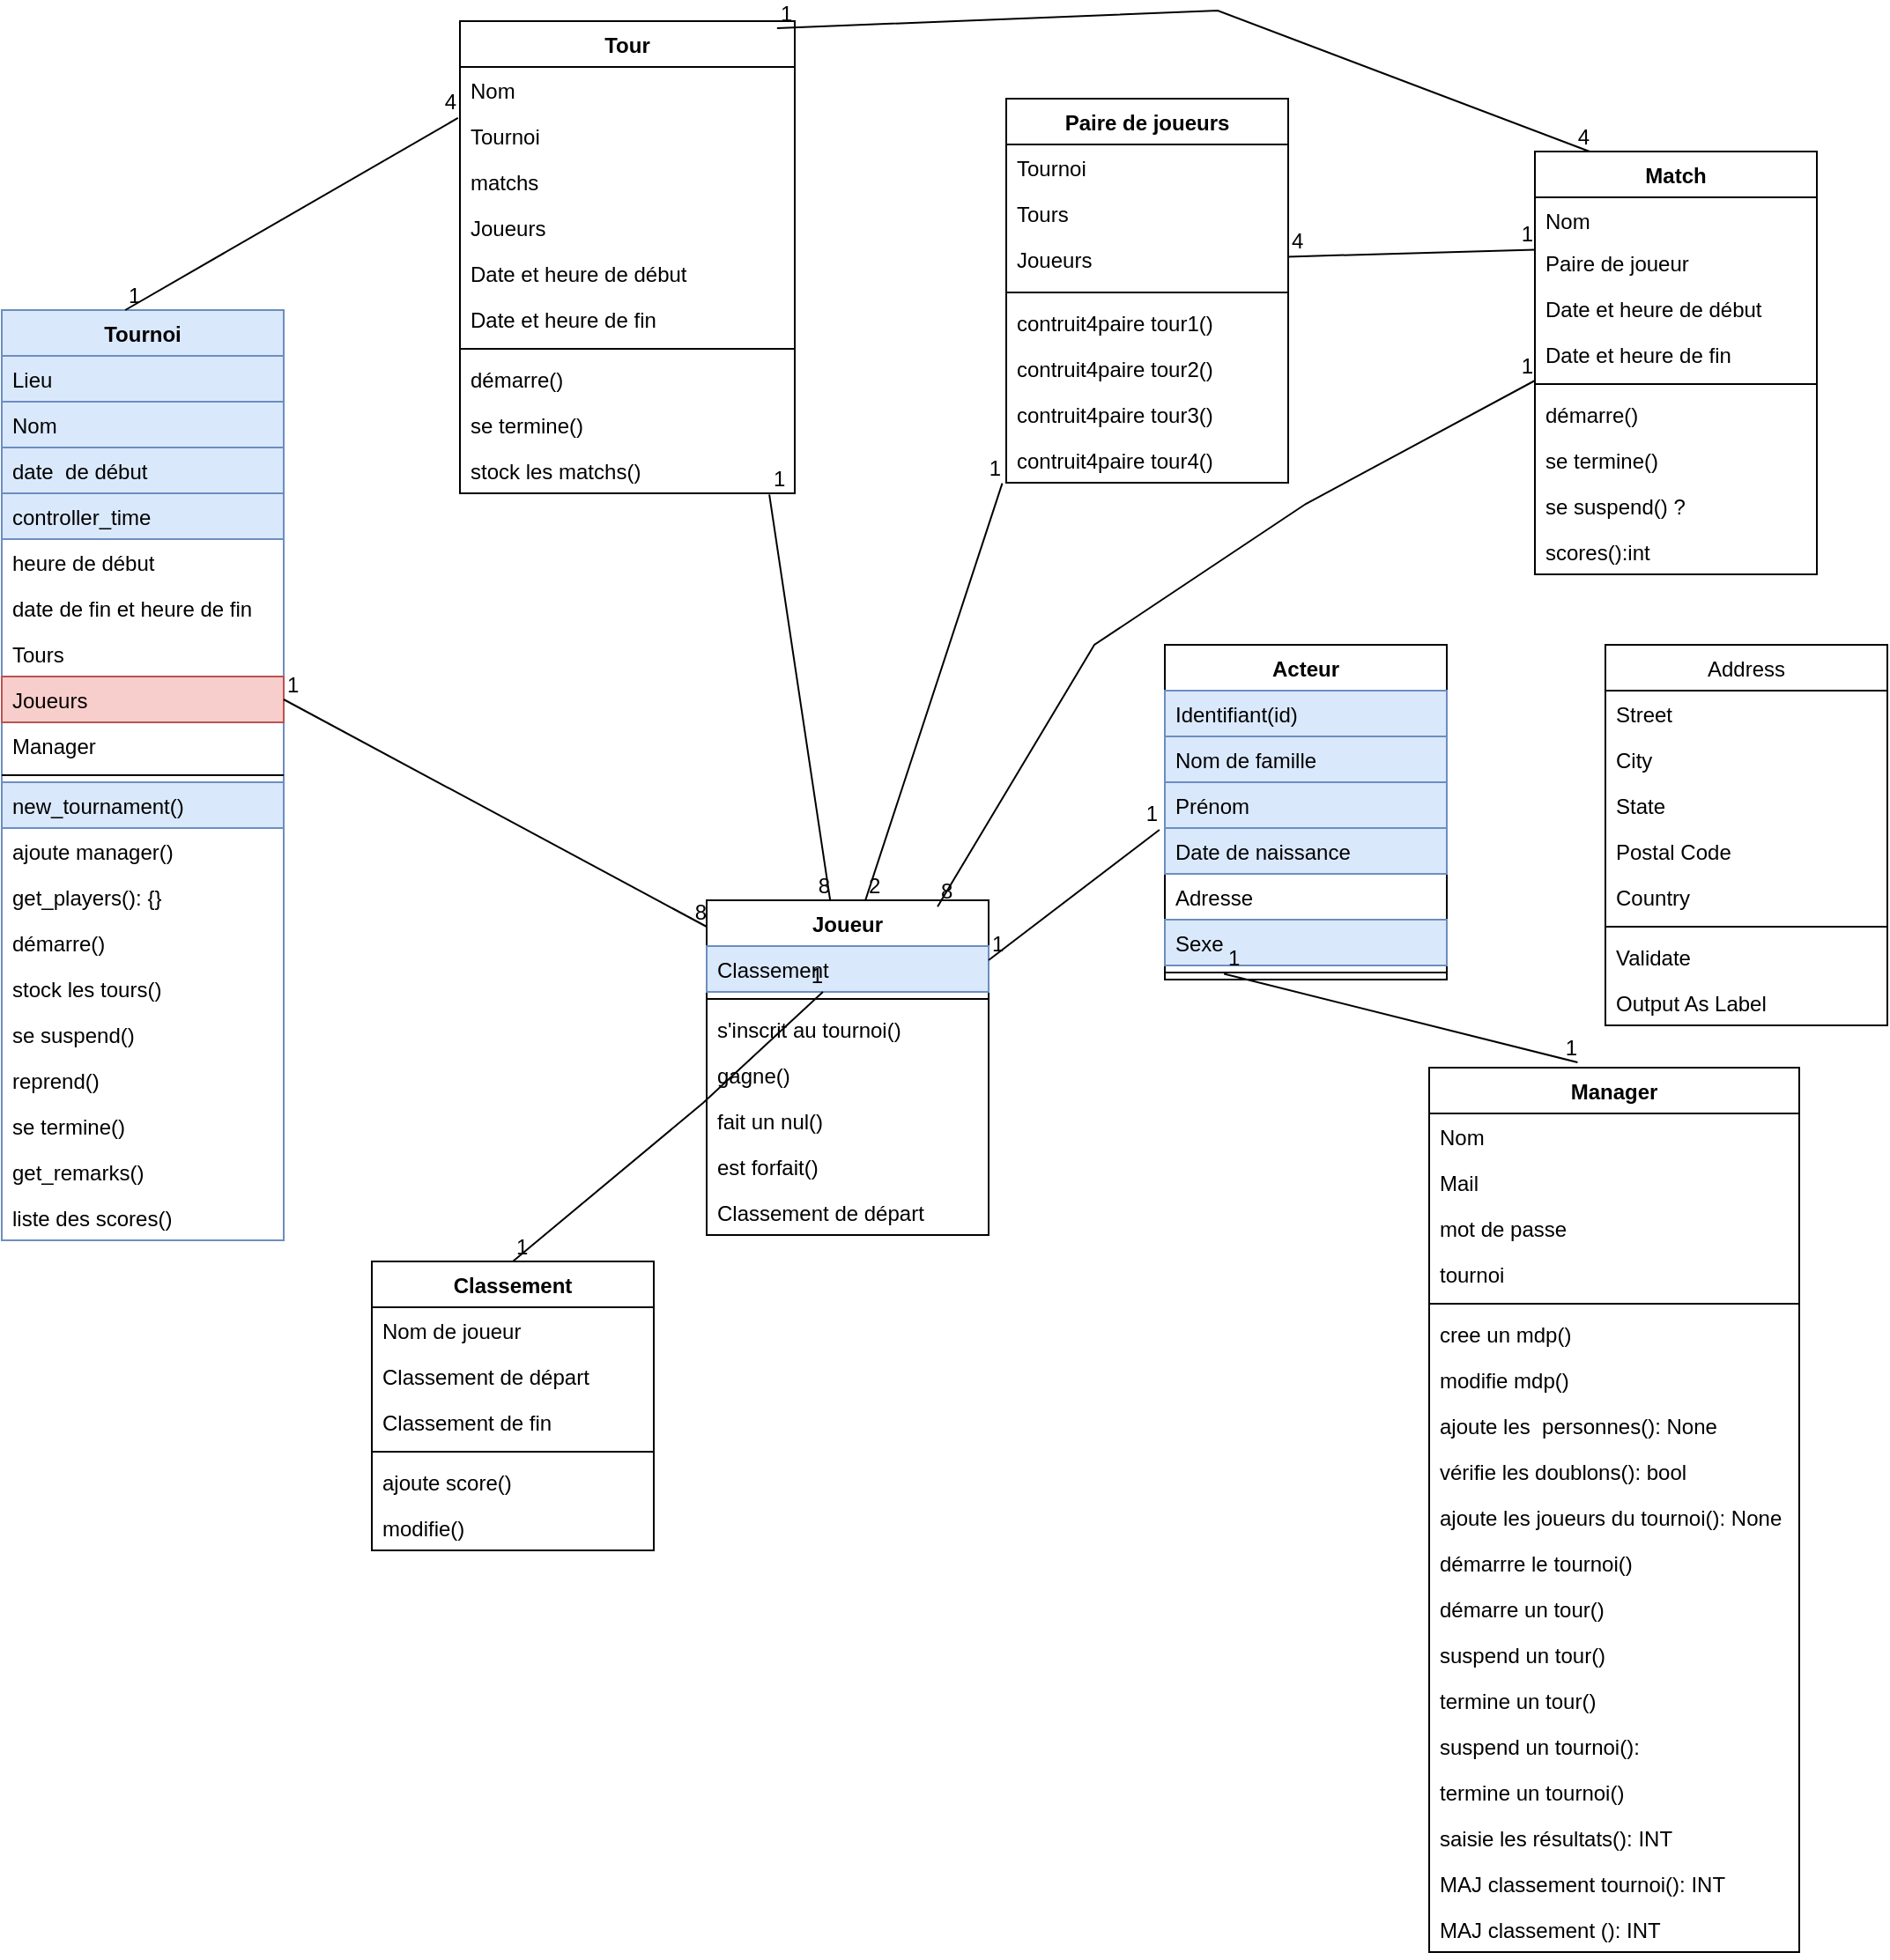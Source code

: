 <mxfile version="13.9.9" type="device" pages="2"><diagram id="kWmn3WvIoDU3WCdnVezN" name="Avant codage"><mxGraphModel dx="1072" dy="792" grid="1" gridSize="10" guides="1" tooltips="1" connect="1" arrows="1" fold="1" page="1" pageScale="1" pageWidth="1169" pageHeight="827" math="0" shadow="0"><root><mxCell id="SUhkSOX1mopXVC8sgIFy-0"/><mxCell id="SUhkSOX1mopXVC8sgIFy-1" parent="SUhkSOX1mopXVC8sgIFy-0"/><mxCell id="SUhkSOX1mopXVC8sgIFy-2" value="Tournoi" style="swimlane;fontStyle=1;align=center;verticalAlign=top;childLayout=stackLayout;horizontal=1;startSize=26;horizontalStack=0;resizeParent=1;resizeParentMax=0;resizeLast=0;collapsible=1;marginBottom=0;fillColor=#dae8fc;strokeColor=#6c8ebf;" parent="SUhkSOX1mopXVC8sgIFy-1" vertex="1"><mxGeometry x="90" y="250" width="160" height="528" as="geometry"/></mxCell><mxCell id="SUhkSOX1mopXVC8sgIFy-6" value="Lieu" style="text;strokeColor=#6c8ebf;fillColor=#dae8fc;align=left;verticalAlign=top;spacingLeft=4;spacingRight=4;overflow=hidden;rotatable=0;points=[[0,0.5],[1,0.5]];portConstraint=eastwest;" parent="SUhkSOX1mopXVC8sgIFy-2" vertex="1"><mxGeometry y="26" width="160" height="26" as="geometry"/></mxCell><mxCell id="SUhkSOX1mopXVC8sgIFy-3" value="Nom&#10;" style="text;strokeColor=#6c8ebf;fillColor=#dae8fc;align=left;verticalAlign=top;spacingLeft=4;spacingRight=4;overflow=hidden;rotatable=0;points=[[0,0.5],[1,0.5]];portConstraint=eastwest;" parent="SUhkSOX1mopXVC8sgIFy-2" vertex="1"><mxGeometry y="52" width="160" height="26" as="geometry"/></mxCell><mxCell id="SUhkSOX1mopXVC8sgIFy-7" value="date  de début " style="text;strokeColor=#6c8ebf;fillColor=#dae8fc;align=left;verticalAlign=top;spacingLeft=4;spacingRight=4;overflow=hidden;rotatable=0;points=[[0,0.5],[1,0.5]];portConstraint=eastwest;" parent="SUhkSOX1mopXVC8sgIFy-2" vertex="1"><mxGeometry y="78" width="160" height="26" as="geometry"/></mxCell><mxCell id="SM7NuvIp6jPLUo4adTT6-1" value="controller_time" style="text;strokeColor=#6c8ebf;fillColor=#dae8fc;align=left;verticalAlign=top;spacingLeft=4;spacingRight=4;overflow=hidden;rotatable=0;points=[[0,0.5],[1,0.5]];portConstraint=eastwest;" parent="SUhkSOX1mopXVC8sgIFy-2" vertex="1"><mxGeometry y="104" width="160" height="26" as="geometry"/></mxCell><mxCell id="SM7NuvIp6jPLUo4adTT6-0" value="heure de début " style="text;strokeColor=none;fillColor=none;align=left;verticalAlign=top;spacingLeft=4;spacingRight=4;overflow=hidden;rotatable=0;points=[[0,0.5],[1,0.5]];portConstraint=eastwest;" parent="SUhkSOX1mopXVC8sgIFy-2" vertex="1"><mxGeometry y="130" width="160" height="26" as="geometry"/></mxCell><mxCell id="SUhkSOX1mopXVC8sgIFy-9" value="date de fin et heure de fin" style="text;strokeColor=none;fillColor=none;align=left;verticalAlign=top;spacingLeft=4;spacingRight=4;overflow=hidden;rotatable=0;points=[[0,0.5],[1,0.5]];portConstraint=eastwest;" parent="SUhkSOX1mopXVC8sgIFy-2" vertex="1"><mxGeometry y="156" width="160" height="26" as="geometry"/></mxCell><mxCell id="zh2KhtZaWzaTWjylrkO2-0" value="Tours" style="text;strokeColor=none;fillColor=none;align=left;verticalAlign=top;spacingLeft=4;spacingRight=4;overflow=hidden;rotatable=0;points=[[0,0.5],[1,0.5]];portConstraint=eastwest;" parent="SUhkSOX1mopXVC8sgIFy-2" vertex="1"><mxGeometry y="182" width="160" height="26" as="geometry"/></mxCell><mxCell id="zh2KhtZaWzaTWjylrkO2-20" value="Joueurs" style="text;strokeColor=#b85450;fillColor=#f8cecc;align=left;verticalAlign=top;spacingLeft=4;spacingRight=4;overflow=hidden;rotatable=0;points=[[0,0.5],[1,0.5]];portConstraint=eastwest;" parent="SUhkSOX1mopXVC8sgIFy-2" vertex="1"><mxGeometry y="208" width="160" height="26" as="geometry"/></mxCell><mxCell id="zh2KhtZaWzaTWjylrkO2-89" value="Manager" style="text;strokeColor=none;fillColor=none;align=left;verticalAlign=top;spacingLeft=4;spacingRight=4;overflow=hidden;rotatable=0;points=[[0,0.5],[1,0.5]];portConstraint=eastwest;" parent="SUhkSOX1mopXVC8sgIFy-2" vertex="1"><mxGeometry y="234" width="160" height="26" as="geometry"/></mxCell><mxCell id="SUhkSOX1mopXVC8sgIFy-4" value="" style="line;strokeWidth=1;fillColor=none;align=left;verticalAlign=middle;spacingTop=-1;spacingLeft=3;spacingRight=3;rotatable=0;labelPosition=right;points=[];portConstraint=eastwest;" parent="SUhkSOX1mopXVC8sgIFy-2" vertex="1"><mxGeometry y="260" width="160" height="8" as="geometry"/></mxCell><mxCell id="SUhkSOX1mopXVC8sgIFy-5" value="new_tournament()" style="text;strokeColor=#6c8ebf;fillColor=#dae8fc;align=left;verticalAlign=top;spacingLeft=4;spacingRight=4;overflow=hidden;rotatable=0;points=[[0,0.5],[1,0.5]];portConstraint=eastwest;" parent="SUhkSOX1mopXVC8sgIFy-2" vertex="1"><mxGeometry y="268" width="160" height="26" as="geometry"/></mxCell><mxCell id="zh2KhtZaWzaTWjylrkO2-21" value="ajoute manager()" style="text;strokeColor=none;fillColor=none;align=left;verticalAlign=top;spacingLeft=4;spacingRight=4;overflow=hidden;rotatable=0;points=[[0,0.5],[1,0.5]];portConstraint=eastwest;" parent="SUhkSOX1mopXVC8sgIFy-2" vertex="1"><mxGeometry y="294" width="160" height="26" as="geometry"/></mxCell><mxCell id="SUhkSOX1mopXVC8sgIFy-8" value="get_players(): {}" style="text;strokeColor=none;fillColor=none;align=left;verticalAlign=top;spacingLeft=4;spacingRight=4;overflow=hidden;rotatable=0;points=[[0,0.5],[1,0.5]];portConstraint=eastwest;" parent="SUhkSOX1mopXVC8sgIFy-2" vertex="1"><mxGeometry y="320" width="160" height="26" as="geometry"/></mxCell><mxCell id="8JTPdmsdPMdPanwa1g3C-0" value="démarre()" style="text;strokeColor=none;fillColor=none;align=left;verticalAlign=top;spacingLeft=4;spacingRight=4;overflow=hidden;rotatable=0;points=[[0,0.5],[1,0.5]];portConstraint=eastwest;" parent="SUhkSOX1mopXVC8sgIFy-2" vertex="1"><mxGeometry y="346" width="160" height="26" as="geometry"/></mxCell><mxCell id="zh2KhtZaWzaTWjylrkO2-29" value="stock les tours()" style="text;strokeColor=none;fillColor=none;align=left;verticalAlign=top;spacingLeft=4;spacingRight=4;overflow=hidden;rotatable=0;points=[[0,0.5],[1,0.5]];portConstraint=eastwest;" parent="SUhkSOX1mopXVC8sgIFy-2" vertex="1"><mxGeometry y="372" width="160" height="26" as="geometry"/></mxCell><mxCell id="zh2KhtZaWzaTWjylrkO2-23" value="se suspend()" style="text;strokeColor=none;fillColor=none;align=left;verticalAlign=top;spacingLeft=4;spacingRight=4;overflow=hidden;rotatable=0;points=[[0,0.5],[1,0.5]];portConstraint=eastwest;" parent="SUhkSOX1mopXVC8sgIFy-2" vertex="1"><mxGeometry y="398" width="160" height="26" as="geometry"/></mxCell><mxCell id="8JTPdmsdPMdPanwa1g3C-1" value="reprend()" style="text;strokeColor=none;fillColor=none;align=left;verticalAlign=top;spacingLeft=4;spacingRight=4;overflow=hidden;rotatable=0;points=[[0,0.5],[1,0.5]];portConstraint=eastwest;" parent="SUhkSOX1mopXVC8sgIFy-2" vertex="1"><mxGeometry y="424" width="160" height="26" as="geometry"/></mxCell><mxCell id="zh2KhtZaWzaTWjylrkO2-22" value="se termine()" style="text;strokeColor=none;fillColor=none;align=left;verticalAlign=top;spacingLeft=4;spacingRight=4;overflow=hidden;rotatable=0;points=[[0,0.5],[1,0.5]];portConstraint=eastwest;" parent="SUhkSOX1mopXVC8sgIFy-2" vertex="1"><mxGeometry y="450" width="160" height="26" as="geometry"/></mxCell><mxCell id="zh2KhtZaWzaTWjylrkO2-2" value="get_remarks()" style="text;strokeColor=none;fillColor=none;align=left;verticalAlign=top;spacingLeft=4;spacingRight=4;overflow=hidden;rotatable=0;points=[[0,0.5],[1,0.5]];portConstraint=eastwest;" parent="SUhkSOX1mopXVC8sgIFy-2" vertex="1"><mxGeometry y="476" width="160" height="26" as="geometry"/></mxCell><mxCell id="zh2KhtZaWzaTWjylrkO2-48" value="liste des scores()" style="text;strokeColor=none;fillColor=none;align=left;verticalAlign=top;spacingLeft=4;spacingRight=4;overflow=hidden;rotatable=0;points=[[0,0.5],[1,0.5]];portConstraint=eastwest;" parent="SUhkSOX1mopXVC8sgIFy-2" vertex="1"><mxGeometry y="502" width="160" height="26" as="geometry"/></mxCell><mxCell id="Jb8K4s-hk90V1Y3tIXpX-0" value="Tour" style="swimlane;fontStyle=1;align=center;verticalAlign=top;childLayout=stackLayout;horizontal=1;startSize=26;horizontalStack=0;resizeParent=1;resizeParentMax=0;resizeLast=0;collapsible=1;marginBottom=0;" parent="SUhkSOX1mopXVC8sgIFy-1" vertex="1"><mxGeometry x="350" y="86" width="190" height="268" as="geometry"/></mxCell><mxCell id="Jb8K4s-hk90V1Y3tIXpX-1" value="Nom&#10;" style="text;strokeColor=none;fillColor=none;align=left;verticalAlign=top;spacingLeft=4;spacingRight=4;overflow=hidden;rotatable=0;points=[[0,0.5],[1,0.5]];portConstraint=eastwest;" parent="Jb8K4s-hk90V1Y3tIXpX-0" vertex="1"><mxGeometry y="26" width="190" height="26" as="geometry"/></mxCell><mxCell id="zh2KhtZaWzaTWjylrkO2-1" value="Tournoi" style="text;strokeColor=none;fillColor=none;align=left;verticalAlign=top;spacingLeft=4;spacingRight=4;overflow=hidden;rotatable=0;points=[[0,0.5],[1,0.5]];portConstraint=eastwest;" parent="Jb8K4s-hk90V1Y3tIXpX-0" vertex="1"><mxGeometry y="52" width="190" height="26" as="geometry"/></mxCell><mxCell id="8JTPdmsdPMdPanwa1g3C-17" value="matchs" style="text;strokeColor=none;fillColor=none;align=left;verticalAlign=top;spacingLeft=4;spacingRight=4;overflow=hidden;rotatable=0;points=[[0,0.5],[1,0.5]];portConstraint=eastwest;" parent="Jb8K4s-hk90V1Y3tIXpX-0" vertex="1"><mxGeometry y="78" width="190" height="26" as="geometry"/></mxCell><mxCell id="zh2KhtZaWzaTWjylrkO2-19" value="Joueurs" style="text;strokeColor=none;fillColor=none;align=left;verticalAlign=top;spacingLeft=4;spacingRight=4;overflow=hidden;rotatable=0;points=[[0,0.5],[1,0.5]];portConstraint=eastwest;" parent="Jb8K4s-hk90V1Y3tIXpX-0" vertex="1"><mxGeometry y="104" width="190" height="26" as="geometry"/></mxCell><mxCell id="zh2KhtZaWzaTWjylrkO2-26" value="Date et heure de début" style="text;strokeColor=none;fillColor=none;align=left;verticalAlign=top;spacingLeft=4;spacingRight=4;overflow=hidden;rotatable=0;points=[[0,0.5],[1,0.5]];portConstraint=eastwest;" parent="Jb8K4s-hk90V1Y3tIXpX-0" vertex="1"><mxGeometry y="130" width="190" height="26" as="geometry"/></mxCell><mxCell id="zh2KhtZaWzaTWjylrkO2-27" value="Date et heure de fin" style="text;strokeColor=none;fillColor=none;align=left;verticalAlign=top;spacingLeft=4;spacingRight=4;overflow=hidden;rotatable=0;points=[[0,0.5],[1,0.5]];portConstraint=eastwest;" parent="Jb8K4s-hk90V1Y3tIXpX-0" vertex="1"><mxGeometry y="156" width="190" height="26" as="geometry"/></mxCell><mxCell id="Jb8K4s-hk90V1Y3tIXpX-5" value="" style="line;strokeWidth=1;fillColor=none;align=left;verticalAlign=middle;spacingTop=-1;spacingLeft=3;spacingRight=3;rotatable=0;labelPosition=right;points=[];portConstraint=eastwest;" parent="Jb8K4s-hk90V1Y3tIXpX-0" vertex="1"><mxGeometry y="182" width="190" height="8" as="geometry"/></mxCell><mxCell id="Jb8K4s-hk90V1Y3tIXpX-9" value="démarre()" style="text;strokeColor=none;fillColor=none;align=left;verticalAlign=top;spacingLeft=4;spacingRight=4;overflow=hidden;rotatable=0;points=[[0,0.5],[1,0.5]];portConstraint=eastwest;" parent="Jb8K4s-hk90V1Y3tIXpX-0" vertex="1"><mxGeometry y="190" width="190" height="26" as="geometry"/></mxCell><mxCell id="zh2KhtZaWzaTWjylrkO2-24" value="se termine()" style="text;strokeColor=none;fillColor=none;align=left;verticalAlign=top;spacingLeft=4;spacingRight=4;overflow=hidden;rotatable=0;points=[[0,0.5],[1,0.5]];portConstraint=eastwest;" parent="Jb8K4s-hk90V1Y3tIXpX-0" vertex="1"><mxGeometry y="216" width="190" height="26" as="geometry"/></mxCell><mxCell id="zh2KhtZaWzaTWjylrkO2-28" value="stock les matchs()" style="text;strokeColor=none;fillColor=none;align=left;verticalAlign=top;spacingLeft=4;spacingRight=4;overflow=hidden;rotatable=0;points=[[0,0.5],[1,0.5]];portConstraint=eastwest;" parent="Jb8K4s-hk90V1Y3tIXpX-0" vertex="1"><mxGeometry y="242" width="190" height="26" as="geometry"/></mxCell><mxCell id="Jb8K4s-hk90V1Y3tIXpX-10" value="Match" style="swimlane;fontStyle=1;align=center;verticalAlign=top;childLayout=stackLayout;horizontal=1;startSize=26;horizontalStack=0;resizeParent=1;resizeParentMax=0;resizeLast=0;collapsible=1;marginBottom=0;" parent="SUhkSOX1mopXVC8sgIFy-1" vertex="1"><mxGeometry x="960" y="160" width="160" height="240" as="geometry"/></mxCell><mxCell id="Jb8K4s-hk90V1Y3tIXpX-11" value="Nom&#10;" style="text;strokeColor=none;fillColor=none;align=left;verticalAlign=top;spacingLeft=4;spacingRight=4;overflow=hidden;rotatable=0;points=[[0,0.5],[1,0.5]];portConstraint=eastwest;" parent="Jb8K4s-hk90V1Y3tIXpX-10" vertex="1"><mxGeometry y="26" width="160" height="24" as="geometry"/></mxCell><mxCell id="zh2KhtZaWzaTWjylrkO2-7" value="Paire de joueur" style="text;strokeColor=none;fillColor=none;align=left;verticalAlign=top;spacingLeft=4;spacingRight=4;overflow=hidden;rotatable=0;points=[[0,0.5],[1,0.5]];portConstraint=eastwest;" parent="Jb8K4s-hk90V1Y3tIXpX-10" vertex="1"><mxGeometry y="50" width="160" height="26" as="geometry"/></mxCell><mxCell id="GfFB_19qRsgLM6fxiwsu-3" value="Date et heure de début" style="text;strokeColor=none;fillColor=none;align=left;verticalAlign=top;spacingLeft=4;spacingRight=4;overflow=hidden;rotatable=0;points=[[0,0.5],[1,0.5]];portConstraint=eastwest;" parent="Jb8K4s-hk90V1Y3tIXpX-10" vertex="1"><mxGeometry y="76" width="160" height="26" as="geometry"/></mxCell><mxCell id="GfFB_19qRsgLM6fxiwsu-4" value="Date et heure de fin" style="text;strokeColor=none;fillColor=none;align=left;verticalAlign=top;spacingLeft=4;spacingRight=4;overflow=hidden;rotatable=0;points=[[0,0.5],[1,0.5]];portConstraint=eastwest;" parent="Jb8K4s-hk90V1Y3tIXpX-10" vertex="1"><mxGeometry y="102" width="160" height="26" as="geometry"/></mxCell><mxCell id="Jb8K4s-hk90V1Y3tIXpX-12" value="" style="line;strokeWidth=1;fillColor=none;align=left;verticalAlign=middle;spacingTop=-1;spacingLeft=3;spacingRight=3;rotatable=0;labelPosition=right;points=[];portConstraint=eastwest;" parent="Jb8K4s-hk90V1Y3tIXpX-10" vertex="1"><mxGeometry y="128" width="160" height="8" as="geometry"/></mxCell><mxCell id="Jb8K4s-hk90V1Y3tIXpX-13" value="démarre()&#10;" style="text;strokeColor=none;fillColor=none;align=left;verticalAlign=top;spacingLeft=4;spacingRight=4;overflow=hidden;rotatable=0;points=[[0,0.5],[1,0.5]];portConstraint=eastwest;" parent="Jb8K4s-hk90V1Y3tIXpX-10" vertex="1"><mxGeometry y="136" width="160" height="26" as="geometry"/></mxCell><mxCell id="zh2KhtZaWzaTWjylrkO2-8" value="se termine()" style="text;strokeColor=none;fillColor=none;align=left;verticalAlign=top;spacingLeft=4;spacingRight=4;overflow=hidden;rotatable=0;points=[[0,0.5],[1,0.5]];portConstraint=eastwest;" parent="Jb8K4s-hk90V1Y3tIXpX-10" vertex="1"><mxGeometry y="162" width="160" height="26" as="geometry"/></mxCell><mxCell id="zh2KhtZaWzaTWjylrkO2-9" value="se suspend() ?" style="text;strokeColor=none;fillColor=none;align=left;verticalAlign=top;spacingLeft=4;spacingRight=4;overflow=hidden;rotatable=0;points=[[0,0.5],[1,0.5]];portConstraint=eastwest;" parent="Jb8K4s-hk90V1Y3tIXpX-10" vertex="1"><mxGeometry y="188" width="160" height="26" as="geometry"/></mxCell><mxCell id="zh2KhtZaWzaTWjylrkO2-10" value="scores():int" style="text;strokeColor=none;fillColor=none;align=left;verticalAlign=top;spacingLeft=4;spacingRight=4;overflow=hidden;rotatable=0;points=[[0,0.5],[1,0.5]];portConstraint=eastwest;" parent="Jb8K4s-hk90V1Y3tIXpX-10" vertex="1"><mxGeometry y="214" width="160" height="26" as="geometry"/></mxCell><mxCell id="Jb8K4s-hk90V1Y3tIXpX-30" value="Joueur" style="swimlane;fontStyle=1;align=center;verticalAlign=top;childLayout=stackLayout;horizontal=1;startSize=26;horizontalStack=0;resizeParent=1;resizeParentMax=0;resizeLast=0;collapsible=1;marginBottom=0;" parent="SUhkSOX1mopXVC8sgIFy-1" vertex="1"><mxGeometry x="490" y="585" width="160" height="190" as="geometry"/></mxCell><mxCell id="Jb8K4s-hk90V1Y3tIXpX-38" value="Classement" style="text;strokeColor=#6c8ebf;fillColor=#dae8fc;align=left;verticalAlign=top;spacingLeft=4;spacingRight=4;overflow=hidden;rotatable=0;points=[[0,0.5],[1,0.5]];portConstraint=eastwest;" parent="Jb8K4s-hk90V1Y3tIXpX-30" vertex="1"><mxGeometry y="26" width="160" height="26" as="geometry"/></mxCell><mxCell id="Jb8K4s-hk90V1Y3tIXpX-32" value="" style="line;strokeWidth=1;fillColor=none;align=left;verticalAlign=middle;spacingTop=-1;spacingLeft=3;spacingRight=3;rotatable=0;labelPosition=right;points=[];portConstraint=eastwest;" parent="Jb8K4s-hk90V1Y3tIXpX-30" vertex="1"><mxGeometry y="52" width="160" height="8" as="geometry"/></mxCell><mxCell id="Jb8K4s-hk90V1Y3tIXpX-42" value="s'inscrit au tournoi()" style="text;strokeColor=none;fillColor=none;align=left;verticalAlign=top;spacingLeft=4;spacingRight=4;overflow=hidden;rotatable=0;points=[[0,0.5],[1,0.5]];portConstraint=eastwest;" parent="Jb8K4s-hk90V1Y3tIXpX-30" vertex="1"><mxGeometry y="60" width="160" height="26" as="geometry"/></mxCell><mxCell id="Jb8K4s-hk90V1Y3tIXpX-33" value="gagne()" style="text;strokeColor=none;fillColor=none;align=left;verticalAlign=top;spacingLeft=4;spacingRight=4;overflow=hidden;rotatable=0;points=[[0,0.5],[1,0.5]];portConstraint=eastwest;" parent="Jb8K4s-hk90V1Y3tIXpX-30" vertex="1"><mxGeometry y="86" width="160" height="26" as="geometry"/></mxCell><mxCell id="Jb8K4s-hk90V1Y3tIXpX-40" value="fait un nul()" style="text;strokeColor=none;fillColor=none;align=left;verticalAlign=top;spacingLeft=4;spacingRight=4;overflow=hidden;rotatable=0;points=[[0,0.5],[1,0.5]];portConstraint=eastwest;" parent="Jb8K4s-hk90V1Y3tIXpX-30" vertex="1"><mxGeometry y="112" width="160" height="26" as="geometry"/></mxCell><mxCell id="zh2KhtZaWzaTWjylrkO2-49" value="est forfait()" style="text;strokeColor=none;fillColor=none;align=left;verticalAlign=top;spacingLeft=4;spacingRight=4;overflow=hidden;rotatable=0;points=[[0,0.5],[1,0.5]];portConstraint=eastwest;" parent="Jb8K4s-hk90V1Y3tIXpX-30" vertex="1"><mxGeometry y="138" width="160" height="26" as="geometry"/></mxCell><mxCell id="GfFB_19qRsgLM6fxiwsu-0" value="Classement de départ" style="text;strokeColor=none;fillColor=none;align=left;verticalAlign=top;spacingLeft=4;spacingRight=4;overflow=hidden;rotatable=0;points=[[0,0.5],[1,0.5]];portConstraint=eastwest;" parent="Jb8K4s-hk90V1Y3tIXpX-30" vertex="1"><mxGeometry y="164" width="160" height="26" as="geometry"/></mxCell><mxCell id="iq08pLfvF_OQYzHSfYrJ-0" value="Address" style="swimlane;fontStyle=0;align=center;verticalAlign=top;childLayout=stackLayout;horizontal=1;startSize=26;horizontalStack=0;resizeParent=1;resizeLast=0;collapsible=1;marginBottom=0;rounded=0;shadow=0;strokeWidth=1;" parent="SUhkSOX1mopXVC8sgIFy-1" vertex="1"><mxGeometry x="1000" y="440" width="160" height="216" as="geometry"><mxRectangle x="550" y="140" width="160" height="26" as="alternateBounds"/></mxGeometry></mxCell><mxCell id="iq08pLfvF_OQYzHSfYrJ-1" value="Street" style="text;align=left;verticalAlign=top;spacingLeft=4;spacingRight=4;overflow=hidden;rotatable=0;points=[[0,0.5],[1,0.5]];portConstraint=eastwest;" parent="iq08pLfvF_OQYzHSfYrJ-0" vertex="1"><mxGeometry y="26" width="160" height="26" as="geometry"/></mxCell><mxCell id="iq08pLfvF_OQYzHSfYrJ-2" value="City" style="text;align=left;verticalAlign=top;spacingLeft=4;spacingRight=4;overflow=hidden;rotatable=0;points=[[0,0.5],[1,0.5]];portConstraint=eastwest;rounded=0;shadow=0;html=0;" parent="iq08pLfvF_OQYzHSfYrJ-0" vertex="1"><mxGeometry y="52" width="160" height="26" as="geometry"/></mxCell><mxCell id="iq08pLfvF_OQYzHSfYrJ-3" value="State" style="text;align=left;verticalAlign=top;spacingLeft=4;spacingRight=4;overflow=hidden;rotatable=0;points=[[0,0.5],[1,0.5]];portConstraint=eastwest;rounded=0;shadow=0;html=0;" parent="iq08pLfvF_OQYzHSfYrJ-0" vertex="1"><mxGeometry y="78" width="160" height="26" as="geometry"/></mxCell><mxCell id="iq08pLfvF_OQYzHSfYrJ-4" value="Postal Code" style="text;align=left;verticalAlign=top;spacingLeft=4;spacingRight=4;overflow=hidden;rotatable=0;points=[[0,0.5],[1,0.5]];portConstraint=eastwest;rounded=0;shadow=0;html=0;" parent="iq08pLfvF_OQYzHSfYrJ-0" vertex="1"><mxGeometry y="104" width="160" height="26" as="geometry"/></mxCell><mxCell id="iq08pLfvF_OQYzHSfYrJ-5" value="Country" style="text;align=left;verticalAlign=top;spacingLeft=4;spacingRight=4;overflow=hidden;rotatable=0;points=[[0,0.5],[1,0.5]];portConstraint=eastwest;rounded=0;shadow=0;html=0;" parent="iq08pLfvF_OQYzHSfYrJ-0" vertex="1"><mxGeometry y="130" width="160" height="26" as="geometry"/></mxCell><mxCell id="iq08pLfvF_OQYzHSfYrJ-6" value="" style="line;html=1;strokeWidth=1;align=left;verticalAlign=middle;spacingTop=-1;spacingLeft=3;spacingRight=3;rotatable=0;labelPosition=right;points=[];portConstraint=eastwest;" parent="iq08pLfvF_OQYzHSfYrJ-0" vertex="1"><mxGeometry y="156" width="160" height="8" as="geometry"/></mxCell><mxCell id="iq08pLfvF_OQYzHSfYrJ-7" value="Validate" style="text;align=left;verticalAlign=top;spacingLeft=4;spacingRight=4;overflow=hidden;rotatable=0;points=[[0,0.5],[1,0.5]];portConstraint=eastwest;" parent="iq08pLfvF_OQYzHSfYrJ-0" vertex="1"><mxGeometry y="164" width="160" height="26" as="geometry"/></mxCell><mxCell id="iq08pLfvF_OQYzHSfYrJ-8" value="Output As Label" style="text;align=left;verticalAlign=top;spacingLeft=4;spacingRight=4;overflow=hidden;rotatable=0;points=[[0,0.5],[1,0.5]];portConstraint=eastwest;" parent="iq08pLfvF_OQYzHSfYrJ-0" vertex="1"><mxGeometry y="190" width="160" height="26" as="geometry"/></mxCell><mxCell id="zh2KhtZaWzaTWjylrkO2-11" value="" style="endArrow=none;html=1;rounded=0;exitX=1;exitY=0.5;exitDx=0;exitDy=0;" parent="SUhkSOX1mopXVC8sgIFy-1" source="zh2KhtZaWzaTWjylrkO2-20" edge="1"><mxGeometry relative="1" as="geometry"><mxPoint x="250" y="393" as="sourcePoint"/><mxPoint x="490" y="600" as="targetPoint"/></mxGeometry></mxCell><mxCell id="zh2KhtZaWzaTWjylrkO2-12" value="1" style="resizable=0;html=1;align=left;verticalAlign=bottom;" parent="zh2KhtZaWzaTWjylrkO2-11" connectable="0" vertex="1"><mxGeometry x="-1" relative="1" as="geometry"/></mxCell><mxCell id="zh2KhtZaWzaTWjylrkO2-13" value="8" style="resizable=0;html=1;align=right;verticalAlign=bottom;" parent="zh2KhtZaWzaTWjylrkO2-11" connectable="0" vertex="1"><mxGeometry x="1" relative="1" as="geometry"/></mxCell><mxCell id="zh2KhtZaWzaTWjylrkO2-16" value="" style="endArrow=none;html=1;rounded=0;exitX=0.924;exitY=1.028;exitDx=0;exitDy=0;exitPerimeter=0;entryX=0.438;entryY=0;entryDx=0;entryDy=0;entryPerimeter=0;" parent="SUhkSOX1mopXVC8sgIFy-1" source="zh2KhtZaWzaTWjylrkO2-28" target="Jb8K4s-hk90V1Y3tIXpX-30" edge="1"><mxGeometry relative="1" as="geometry"><mxPoint x="505" y="380" as="sourcePoint"/><mxPoint x="665" y="380" as="targetPoint"/></mxGeometry></mxCell><mxCell id="zh2KhtZaWzaTWjylrkO2-17" value="1" style="resizable=0;html=1;align=left;verticalAlign=bottom;" parent="zh2KhtZaWzaTWjylrkO2-16" connectable="0" vertex="1"><mxGeometry x="-1" relative="1" as="geometry"/></mxCell><mxCell id="zh2KhtZaWzaTWjylrkO2-18" value="8" style="resizable=0;html=1;align=right;verticalAlign=bottom;" parent="zh2KhtZaWzaTWjylrkO2-16" connectable="0" vertex="1"><mxGeometry x="1" relative="1" as="geometry"/></mxCell><mxCell id="zh2KhtZaWzaTWjylrkO2-30" value="Classement" style="swimlane;fontStyle=1;align=center;verticalAlign=top;childLayout=stackLayout;horizontal=1;startSize=26;horizontalStack=0;resizeParent=1;resizeParentMax=0;resizeLast=0;collapsible=1;marginBottom=0;" parent="SUhkSOX1mopXVC8sgIFy-1" vertex="1"><mxGeometry x="300" y="790" width="160" height="164" as="geometry"/></mxCell><mxCell id="GfFB_19qRsgLM6fxiwsu-2" value="Nom de joueur" style="text;strokeColor=none;fillColor=none;align=left;verticalAlign=top;spacingLeft=4;spacingRight=4;overflow=hidden;rotatable=0;points=[[0,0.5],[1,0.5]];portConstraint=eastwest;" parent="zh2KhtZaWzaTWjylrkO2-30" vertex="1"><mxGeometry y="26" width="160" height="26" as="geometry"/></mxCell><mxCell id="zh2KhtZaWzaTWjylrkO2-31" value="Classement de départ" style="text;strokeColor=none;fillColor=none;align=left;verticalAlign=top;spacingLeft=4;spacingRight=4;overflow=hidden;rotatable=0;points=[[0,0.5],[1,0.5]];portConstraint=eastwest;" parent="zh2KhtZaWzaTWjylrkO2-30" vertex="1"><mxGeometry y="52" width="160" height="26" as="geometry"/></mxCell><mxCell id="zh2KhtZaWzaTWjylrkO2-34" value="Classement de fin" style="text;strokeColor=none;fillColor=none;align=left;verticalAlign=top;spacingLeft=4;spacingRight=4;overflow=hidden;rotatable=0;points=[[0,0.5],[1,0.5]];portConstraint=eastwest;" parent="zh2KhtZaWzaTWjylrkO2-30" vertex="1"><mxGeometry y="78" width="160" height="26" as="geometry"/></mxCell><mxCell id="zh2KhtZaWzaTWjylrkO2-32" value="" style="line;strokeWidth=1;fillColor=none;align=left;verticalAlign=middle;spacingTop=-1;spacingLeft=3;spacingRight=3;rotatable=0;labelPosition=right;points=[];portConstraint=eastwest;" parent="zh2KhtZaWzaTWjylrkO2-30" vertex="1"><mxGeometry y="104" width="160" height="8" as="geometry"/></mxCell><mxCell id="zh2KhtZaWzaTWjylrkO2-33" value="ajoute score()" style="text;strokeColor=none;fillColor=none;align=left;verticalAlign=top;spacingLeft=4;spacingRight=4;overflow=hidden;rotatable=0;points=[[0,0.5],[1,0.5]];portConstraint=eastwest;" parent="zh2KhtZaWzaTWjylrkO2-30" vertex="1"><mxGeometry y="112" width="160" height="26" as="geometry"/></mxCell><mxCell id="zh2KhtZaWzaTWjylrkO2-47" value="modifie()" style="text;strokeColor=none;fillColor=none;align=left;verticalAlign=top;spacingLeft=4;spacingRight=4;overflow=hidden;rotatable=0;points=[[0,0.5],[1,0.5]];portConstraint=eastwest;" parent="zh2KhtZaWzaTWjylrkO2-30" vertex="1"><mxGeometry y="138" width="160" height="26" as="geometry"/></mxCell><mxCell id="zh2KhtZaWzaTWjylrkO2-35" value="" style="endArrow=none;html=1;rounded=0;entryX=0;entryY=0.25;entryDx=0;entryDy=0;entryPerimeter=0;exitX=0.819;exitY=0.019;exitDx=0;exitDy=0;exitPerimeter=0;" parent="SUhkSOX1mopXVC8sgIFy-1" source="Jb8K4s-hk90V1Y3tIXpX-30" target="Jb8K4s-hk90V1Y3tIXpX-12" edge="1"><mxGeometry relative="1" as="geometry"><mxPoint x="621" y="580" as="sourcePoint"/><mxPoint x="745" y="380" as="targetPoint"/><Array as="points"><mxPoint x="710" y="440"/><mxPoint x="830" y="360"/></Array></mxGeometry></mxCell><mxCell id="zh2KhtZaWzaTWjylrkO2-36" value="8" style="resizable=0;html=1;align=left;verticalAlign=bottom;" parent="zh2KhtZaWzaTWjylrkO2-35" connectable="0" vertex="1"><mxGeometry x="-1" relative="1" as="geometry"/></mxCell><mxCell id="zh2KhtZaWzaTWjylrkO2-37" value="1" style="resizable=0;html=1;align=right;verticalAlign=bottom;" parent="zh2KhtZaWzaTWjylrkO2-35" connectable="0" vertex="1"><mxGeometry x="1" relative="1" as="geometry"/></mxCell><mxCell id="zh2KhtZaWzaTWjylrkO2-38" value="" style="endArrow=none;html=1;rounded=0;entryX=-0.006;entryY=0.115;entryDx=0;entryDy=0;entryPerimeter=0;exitX=0.438;exitY=0;exitDx=0;exitDy=0;exitPerimeter=0;" parent="SUhkSOX1mopXVC8sgIFy-1" source="SUhkSOX1mopXVC8sgIFy-2" target="zh2KhtZaWzaTWjylrkO2-1" edge="1"><mxGeometry relative="1" as="geometry"><mxPoint x="150" y="140" as="sourcePoint"/><mxPoint x="310" y="140" as="targetPoint"/></mxGeometry></mxCell><mxCell id="zh2KhtZaWzaTWjylrkO2-39" value="1" style="resizable=0;html=1;align=left;verticalAlign=bottom;" parent="zh2KhtZaWzaTWjylrkO2-38" connectable="0" vertex="1"><mxGeometry x="-1" relative="1" as="geometry"/></mxCell><mxCell id="zh2KhtZaWzaTWjylrkO2-40" value="4" style="resizable=0;html=1;align=right;verticalAlign=bottom;" parent="zh2KhtZaWzaTWjylrkO2-38" connectable="0" vertex="1"><mxGeometry x="1" relative="1" as="geometry"/></mxCell><mxCell id="zh2KhtZaWzaTWjylrkO2-54" value="Acteur" style="swimlane;fontStyle=1;align=center;verticalAlign=top;childLayout=stackLayout;horizontal=1;startSize=26;horizontalStack=0;resizeParent=1;resizeParentMax=0;resizeLast=0;collapsible=1;marginBottom=0;" parent="SUhkSOX1mopXVC8sgIFy-1" vertex="1"><mxGeometry x="750" y="440" width="160" height="190" as="geometry"/></mxCell><mxCell id="zh2KhtZaWzaTWjylrkO2-55" value="Identifiant(id)" style="text;strokeColor=#6c8ebf;fillColor=#dae8fc;align=left;verticalAlign=top;spacingLeft=4;spacingRight=4;overflow=hidden;rotatable=0;points=[[0,0.5],[1,0.5]];portConstraint=eastwest;" parent="zh2KhtZaWzaTWjylrkO2-54" vertex="1"><mxGeometry y="26" width="160" height="26" as="geometry"/></mxCell><mxCell id="SM7NuvIp6jPLUo4adTT6-2" value="Nom de famille" style="text;strokeColor=#6c8ebf;fillColor=#dae8fc;align=left;verticalAlign=top;spacingLeft=4;spacingRight=4;overflow=hidden;rotatable=0;points=[[0,0.5],[1,0.5]];portConstraint=eastwest;" parent="zh2KhtZaWzaTWjylrkO2-54" vertex="1"><mxGeometry y="52" width="160" height="26" as="geometry"/></mxCell><mxCell id="zh2KhtZaWzaTWjylrkO2-56" value="Prénom" style="text;strokeColor=#6c8ebf;fillColor=#dae8fc;align=left;verticalAlign=top;spacingLeft=4;spacingRight=4;overflow=hidden;rotatable=0;points=[[0,0.5],[1,0.5]];portConstraint=eastwest;" parent="zh2KhtZaWzaTWjylrkO2-54" vertex="1"><mxGeometry y="78" width="160" height="26" as="geometry"/></mxCell><mxCell id="zh2KhtZaWzaTWjylrkO2-57" value="Date de naissance" style="text;strokeColor=#6c8ebf;fillColor=#dae8fc;align=left;verticalAlign=top;spacingLeft=4;spacingRight=4;overflow=hidden;rotatable=0;points=[[0,0.5],[1,0.5]];portConstraint=eastwest;" parent="zh2KhtZaWzaTWjylrkO2-54" vertex="1"><mxGeometry y="104" width="160" height="26" as="geometry"/></mxCell><mxCell id="zh2KhtZaWzaTWjylrkO2-58" value="Adresse" style="text;strokeColor=none;fillColor=none;align=left;verticalAlign=top;spacingLeft=4;spacingRight=4;overflow=hidden;rotatable=0;points=[[0,0.5],[1,0.5]];portConstraint=eastwest;" parent="zh2KhtZaWzaTWjylrkO2-54" vertex="1"><mxGeometry y="130" width="160" height="26" as="geometry"/></mxCell><mxCell id="zh2KhtZaWzaTWjylrkO2-59" value="Sexe" style="text;strokeColor=#6c8ebf;fillColor=#dae8fc;align=left;verticalAlign=top;spacingLeft=4;spacingRight=4;overflow=hidden;rotatable=0;points=[[0,0.5],[1,0.5]];portConstraint=eastwest;" parent="zh2KhtZaWzaTWjylrkO2-54" vertex="1"><mxGeometry y="156" width="160" height="26" as="geometry"/></mxCell><mxCell id="zh2KhtZaWzaTWjylrkO2-61" value="" style="line;strokeWidth=1;fillColor=none;align=left;verticalAlign=middle;spacingTop=-1;spacingLeft=3;spacingRight=3;rotatable=0;labelPosition=right;points=[];portConstraint=eastwest;" parent="zh2KhtZaWzaTWjylrkO2-54" vertex="1"><mxGeometry y="182" width="160" height="8" as="geometry"/></mxCell><mxCell id="zh2KhtZaWzaTWjylrkO2-67" value="" style="endArrow=none;html=1;rounded=0;entryX=-0.019;entryY=0.038;entryDx=0;entryDy=0;entryPerimeter=0;" parent="SUhkSOX1mopXVC8sgIFy-1" source="Jb8K4s-hk90V1Y3tIXpX-30" target="zh2KhtZaWzaTWjylrkO2-57" edge="1"><mxGeometry relative="1" as="geometry"><mxPoint x="630" y="519" as="sourcePoint"/><mxPoint x="730" y="520" as="targetPoint"/><Array as="points"/></mxGeometry></mxCell><mxCell id="zh2KhtZaWzaTWjylrkO2-68" value="1" style="resizable=0;html=1;align=left;verticalAlign=bottom;" parent="zh2KhtZaWzaTWjylrkO2-67" connectable="0" vertex="1"><mxGeometry x="-1" relative="1" as="geometry"/></mxCell><mxCell id="zh2KhtZaWzaTWjylrkO2-69" value="1" style="resizable=0;html=1;align=right;verticalAlign=bottom;" parent="zh2KhtZaWzaTWjylrkO2-67" connectable="0" vertex="1"><mxGeometry x="1" relative="1" as="geometry"/></mxCell><mxCell id="zh2KhtZaWzaTWjylrkO2-74" value="Manager" style="swimlane;fontStyle=1;align=center;verticalAlign=top;childLayout=stackLayout;horizontal=1;startSize=26;horizontalStack=0;resizeParent=1;resizeParentMax=0;resizeLast=0;collapsible=1;marginBottom=0;" parent="SUhkSOX1mopXVC8sgIFy-1" vertex="1"><mxGeometry x="900" y="680" width="210" height="502" as="geometry"/></mxCell><mxCell id="zh2KhtZaWzaTWjylrkO2-75" value="Nom" style="text;strokeColor=none;fillColor=none;align=left;verticalAlign=top;spacingLeft=4;spacingRight=4;overflow=hidden;rotatable=0;points=[[0,0.5],[1,0.5]];portConstraint=eastwest;" parent="zh2KhtZaWzaTWjylrkO2-74" vertex="1"><mxGeometry y="26" width="210" height="26" as="geometry"/></mxCell><mxCell id="zh2KhtZaWzaTWjylrkO2-78" value="Mail" style="text;strokeColor=none;fillColor=none;align=left;verticalAlign=top;spacingLeft=4;spacingRight=4;overflow=hidden;rotatable=0;points=[[0,0.5],[1,0.5]];portConstraint=eastwest;" parent="zh2KhtZaWzaTWjylrkO2-74" vertex="1"><mxGeometry y="52" width="210" height="26" as="geometry"/></mxCell><mxCell id="zh2KhtZaWzaTWjylrkO2-79" value="mot de passe" style="text;strokeColor=none;fillColor=none;align=left;verticalAlign=top;spacingLeft=4;spacingRight=4;overflow=hidden;rotatable=0;points=[[0,0.5],[1,0.5]];portConstraint=eastwest;" parent="zh2KhtZaWzaTWjylrkO2-74" vertex="1"><mxGeometry y="78" width="210" height="26" as="geometry"/></mxCell><mxCell id="GfFB_19qRsgLM6fxiwsu-5" value="tournoi" style="text;strokeColor=none;fillColor=none;align=left;verticalAlign=top;spacingLeft=4;spacingRight=4;overflow=hidden;rotatable=0;points=[[0,0.5],[1,0.5]];portConstraint=eastwest;" parent="zh2KhtZaWzaTWjylrkO2-74" vertex="1"><mxGeometry y="104" width="210" height="26" as="geometry"/></mxCell><mxCell id="zh2KhtZaWzaTWjylrkO2-76" value="" style="line;strokeWidth=1;fillColor=none;align=left;verticalAlign=middle;spacingTop=-1;spacingLeft=3;spacingRight=3;rotatable=0;labelPosition=right;points=[];portConstraint=eastwest;" parent="zh2KhtZaWzaTWjylrkO2-74" vertex="1"><mxGeometry y="130" width="210" height="8" as="geometry"/></mxCell><mxCell id="zh2KhtZaWzaTWjylrkO2-77" value="cree un mdp()" style="text;strokeColor=none;fillColor=none;align=left;verticalAlign=top;spacingLeft=4;spacingRight=4;overflow=hidden;rotatable=0;points=[[0,0.5],[1,0.5]];portConstraint=eastwest;" parent="zh2KhtZaWzaTWjylrkO2-74" vertex="1"><mxGeometry y="138" width="210" height="26" as="geometry"/></mxCell><mxCell id="8JTPdmsdPMdPanwa1g3C-21" value="modifie mdp()" style="text;strokeColor=none;fillColor=none;align=left;verticalAlign=top;spacingLeft=4;spacingRight=4;overflow=hidden;rotatable=0;points=[[0,0.5],[1,0.5]];portConstraint=eastwest;" parent="zh2KhtZaWzaTWjylrkO2-74" vertex="1"><mxGeometry y="164" width="210" height="26" as="geometry"/></mxCell><mxCell id="8JTPdmsdPMdPanwa1g3C-20" value="ajoute les  personnes(): None" style="text;strokeColor=none;fillColor=none;align=left;verticalAlign=top;spacingLeft=4;spacingRight=4;overflow=hidden;rotatable=0;points=[[0,0.5],[1,0.5]];portConstraint=eastwest;" parent="zh2KhtZaWzaTWjylrkO2-74" vertex="1"><mxGeometry y="190" width="210" height="26" as="geometry"/></mxCell><mxCell id="zh2KhtZaWzaTWjylrkO2-81" value="vérifie les doublons(): bool" style="text;strokeColor=none;fillColor=none;align=left;verticalAlign=top;spacingLeft=4;spacingRight=4;overflow=hidden;rotatable=0;points=[[0,0.5],[1,0.5]];portConstraint=eastwest;" parent="zh2KhtZaWzaTWjylrkO2-74" vertex="1"><mxGeometry y="216" width="210" height="26" as="geometry"/></mxCell><mxCell id="zh2KhtZaWzaTWjylrkO2-80" value="ajoute les joueurs du tournoi(): None&#10;" style="text;strokeColor=none;fillColor=none;align=left;verticalAlign=top;spacingLeft=4;spacingRight=4;overflow=hidden;rotatable=0;points=[[0,0.5],[1,0.5]];portConstraint=eastwest;" parent="zh2KhtZaWzaTWjylrkO2-74" vertex="1"><mxGeometry y="242" width="210" height="26" as="geometry"/></mxCell><mxCell id="zh2KhtZaWzaTWjylrkO2-82" value="démarrre le tournoi()" style="text;strokeColor=none;fillColor=none;align=left;verticalAlign=top;spacingLeft=4;spacingRight=4;overflow=hidden;rotatable=0;points=[[0,0.5],[1,0.5]];portConstraint=eastwest;" parent="zh2KhtZaWzaTWjylrkO2-74" vertex="1"><mxGeometry y="268" width="210" height="26" as="geometry"/></mxCell><mxCell id="zh2KhtZaWzaTWjylrkO2-83" value="démarre un tour()" style="text;strokeColor=none;fillColor=none;align=left;verticalAlign=top;spacingLeft=4;spacingRight=4;overflow=hidden;rotatable=0;points=[[0,0.5],[1,0.5]];portConstraint=eastwest;" parent="zh2KhtZaWzaTWjylrkO2-74" vertex="1"><mxGeometry y="294" width="210" height="26" as="geometry"/></mxCell><mxCell id="8JTPdmsdPMdPanwa1g3C-18" value="suspend un tour()" style="text;strokeColor=none;fillColor=none;align=left;verticalAlign=top;spacingLeft=4;spacingRight=4;overflow=hidden;rotatable=0;points=[[0,0.5],[1,0.5]];portConstraint=eastwest;" parent="zh2KhtZaWzaTWjylrkO2-74" vertex="1"><mxGeometry y="320" width="210" height="26" as="geometry"/></mxCell><mxCell id="zh2KhtZaWzaTWjylrkO2-85" value="termine un tour()" style="text;strokeColor=none;fillColor=none;align=left;verticalAlign=top;spacingLeft=4;spacingRight=4;overflow=hidden;rotatable=0;points=[[0,0.5],[1,0.5]];portConstraint=eastwest;" parent="zh2KhtZaWzaTWjylrkO2-74" vertex="1"><mxGeometry y="346" width="210" height="26" as="geometry"/></mxCell><mxCell id="zh2KhtZaWzaTWjylrkO2-84" value="suspend un tournoi():" style="text;strokeColor=none;fillColor=none;align=left;verticalAlign=top;spacingLeft=4;spacingRight=4;overflow=hidden;rotatable=0;points=[[0,0.5],[1,0.5]];portConstraint=eastwest;" parent="zh2KhtZaWzaTWjylrkO2-74" vertex="1"><mxGeometry y="372" width="210" height="26" as="geometry"/></mxCell><mxCell id="8JTPdmsdPMdPanwa1g3C-19" value="termine un tournoi()" style="text;strokeColor=none;fillColor=none;align=left;verticalAlign=top;spacingLeft=4;spacingRight=4;overflow=hidden;rotatable=0;points=[[0,0.5],[1,0.5]];portConstraint=eastwest;" parent="zh2KhtZaWzaTWjylrkO2-74" vertex="1"><mxGeometry y="398" width="210" height="26" as="geometry"/></mxCell><mxCell id="zh2KhtZaWzaTWjylrkO2-86" value="saisie les résultats(): INT" style="text;strokeColor=none;fillColor=none;align=left;verticalAlign=top;spacingLeft=4;spacingRight=4;overflow=hidden;rotatable=0;points=[[0,0.5],[1,0.5]];portConstraint=eastwest;" parent="zh2KhtZaWzaTWjylrkO2-74" vertex="1"><mxGeometry y="424" width="210" height="26" as="geometry"/></mxCell><mxCell id="zh2KhtZaWzaTWjylrkO2-87" value="MAJ classement tournoi(): INT" style="text;strokeColor=none;fillColor=none;align=left;verticalAlign=top;spacingLeft=4;spacingRight=4;overflow=hidden;rotatable=0;points=[[0,0.5],[1,0.5]];portConstraint=eastwest;" parent="zh2KhtZaWzaTWjylrkO2-74" vertex="1"><mxGeometry y="450" width="210" height="26" as="geometry"/></mxCell><mxCell id="zh2KhtZaWzaTWjylrkO2-88" value="MAJ classement (): INT" style="text;strokeColor=none;fillColor=none;align=left;verticalAlign=top;spacingLeft=4;spacingRight=4;overflow=hidden;rotatable=0;points=[[0,0.5],[1,0.5]];portConstraint=eastwest;" parent="zh2KhtZaWzaTWjylrkO2-74" vertex="1"><mxGeometry y="476" width="210" height="26" as="geometry"/></mxCell><mxCell id="zh2KhtZaWzaTWjylrkO2-90" value="Paire de joueurs" style="swimlane;fontStyle=1;align=center;verticalAlign=top;childLayout=stackLayout;horizontal=1;startSize=26;horizontalStack=0;resizeParent=1;resizeParentMax=0;resizeLast=0;collapsible=1;marginBottom=0;" parent="SUhkSOX1mopXVC8sgIFy-1" vertex="1"><mxGeometry x="660" y="130" width="160" height="218" as="geometry"/></mxCell><mxCell id="zh2KhtZaWzaTWjylrkO2-91" value="Tournoi" style="text;strokeColor=none;fillColor=none;align=left;verticalAlign=top;spacingLeft=4;spacingRight=4;overflow=hidden;rotatable=0;points=[[0,0.5],[1,0.5]];portConstraint=eastwest;" parent="zh2KhtZaWzaTWjylrkO2-90" vertex="1"><mxGeometry y="26" width="160" height="26" as="geometry"/></mxCell><mxCell id="zh2KhtZaWzaTWjylrkO2-95" value="Tours" style="text;strokeColor=none;fillColor=none;align=left;verticalAlign=top;spacingLeft=4;spacingRight=4;overflow=hidden;rotatable=0;points=[[0,0.5],[1,0.5]];portConstraint=eastwest;" parent="zh2KhtZaWzaTWjylrkO2-90" vertex="1"><mxGeometry y="52" width="160" height="26" as="geometry"/></mxCell><mxCell id="zh2KhtZaWzaTWjylrkO2-94" value="Joueurs" style="text;strokeColor=none;fillColor=none;align=left;verticalAlign=top;spacingLeft=4;spacingRight=4;overflow=hidden;rotatable=0;points=[[0,0.5],[1,0.5]];portConstraint=eastwest;" parent="zh2KhtZaWzaTWjylrkO2-90" vertex="1"><mxGeometry y="78" width="160" height="28" as="geometry"/></mxCell><mxCell id="zh2KhtZaWzaTWjylrkO2-92" value="" style="line;strokeWidth=1;fillColor=none;align=left;verticalAlign=middle;spacingTop=-1;spacingLeft=3;spacingRight=3;rotatable=0;labelPosition=right;points=[];portConstraint=eastwest;" parent="zh2KhtZaWzaTWjylrkO2-90" vertex="1"><mxGeometry y="106" width="160" height="8" as="geometry"/></mxCell><mxCell id="zh2KhtZaWzaTWjylrkO2-93" value="contruit4paire tour1()&#10;" style="text;strokeColor=none;fillColor=none;align=left;verticalAlign=top;spacingLeft=4;spacingRight=4;overflow=hidden;rotatable=0;points=[[0,0.5],[1,0.5]];portConstraint=eastwest;" parent="zh2KhtZaWzaTWjylrkO2-90" vertex="1"><mxGeometry y="114" width="160" height="26" as="geometry"/></mxCell><mxCell id="zh2KhtZaWzaTWjylrkO2-96" value="contruit4paire tour2()&#10;" style="text;strokeColor=none;fillColor=none;align=left;verticalAlign=top;spacingLeft=4;spacingRight=4;overflow=hidden;rotatable=0;points=[[0,0.5],[1,0.5]];portConstraint=eastwest;" parent="zh2KhtZaWzaTWjylrkO2-90" vertex="1"><mxGeometry y="140" width="160" height="26" as="geometry"/></mxCell><mxCell id="zh2KhtZaWzaTWjylrkO2-97" value="contruit4paire tour3()&#10;" style="text;strokeColor=none;fillColor=none;align=left;verticalAlign=top;spacingLeft=4;spacingRight=4;overflow=hidden;rotatable=0;points=[[0,0.5],[1,0.5]];portConstraint=eastwest;" parent="zh2KhtZaWzaTWjylrkO2-90" vertex="1"><mxGeometry y="166" width="160" height="26" as="geometry"/></mxCell><mxCell id="zh2KhtZaWzaTWjylrkO2-98" value="contruit4paire tour4()&#10;" style="text;strokeColor=none;fillColor=none;align=left;verticalAlign=top;spacingLeft=4;spacingRight=4;overflow=hidden;rotatable=0;points=[[0,0.5],[1,0.5]];portConstraint=eastwest;" parent="zh2KhtZaWzaTWjylrkO2-90" vertex="1"><mxGeometry y="192" width="160" height="26" as="geometry"/></mxCell><mxCell id="8JTPdmsdPMdPanwa1g3C-2" value="" style="endArrow=none;html=1;rounded=0;exitX=0.947;exitY=0.015;exitDx=0;exitDy=0;exitPerimeter=0;entryX=0.194;entryY=0;entryDx=0;entryDy=0;entryPerimeter=0;" parent="SUhkSOX1mopXVC8sgIFy-1" source="Jb8K4s-hk90V1Y3tIXpX-0" target="Jb8K4s-hk90V1Y3tIXpX-10" edge="1"><mxGeometry relative="1" as="geometry"><mxPoint x="580" y="60" as="sourcePoint"/><mxPoint x="740" y="60" as="targetPoint"/><Array as="points"><mxPoint x="780" y="80"/></Array></mxGeometry></mxCell><mxCell id="8JTPdmsdPMdPanwa1g3C-3" value="1" style="resizable=0;html=1;align=left;verticalAlign=bottom;" parent="8JTPdmsdPMdPanwa1g3C-2" connectable="0" vertex="1"><mxGeometry x="-1" relative="1" as="geometry"/></mxCell><mxCell id="8JTPdmsdPMdPanwa1g3C-4" value="4" style="resizable=0;html=1;align=right;verticalAlign=bottom;" parent="8JTPdmsdPMdPanwa1g3C-2" connectable="0" vertex="1"><mxGeometry x="1" relative="1" as="geometry"/></mxCell><mxCell id="8JTPdmsdPMdPanwa1g3C-5" value="" style="endArrow=none;html=1;rounded=0;entryX=-0.014;entryY=1.011;entryDx=0;entryDy=0;entryPerimeter=0;exitX=0.563;exitY=0;exitDx=0;exitDy=0;exitPerimeter=0;" parent="SUhkSOX1mopXVC8sgIFy-1" source="Jb8K4s-hk90V1Y3tIXpX-30" target="zh2KhtZaWzaTWjylrkO2-98" edge="1"><mxGeometry relative="1" as="geometry"><mxPoint x="540" y="430" as="sourcePoint"/><mxPoint x="710" y="380" as="targetPoint"/></mxGeometry></mxCell><mxCell id="8JTPdmsdPMdPanwa1g3C-6" value="2" style="resizable=0;html=1;align=left;verticalAlign=bottom;" parent="8JTPdmsdPMdPanwa1g3C-5" connectable="0" vertex="1"><mxGeometry x="-1" relative="1" as="geometry"/></mxCell><mxCell id="8JTPdmsdPMdPanwa1g3C-7" value="1" style="resizable=0;html=1;align=right;verticalAlign=bottom;" parent="8JTPdmsdPMdPanwa1g3C-5" connectable="0" vertex="1"><mxGeometry x="1" relative="1" as="geometry"/></mxCell><mxCell id="8JTPdmsdPMdPanwa1g3C-8" value="" style="endArrow=none;html=1;rounded=0;entryX=0;entryY=0.22;entryDx=0;entryDy=0;entryPerimeter=0;" parent="SUhkSOX1mopXVC8sgIFy-1" source="zh2KhtZaWzaTWjylrkO2-94" target="zh2KhtZaWzaTWjylrkO2-7" edge="1"><mxGeometry relative="1" as="geometry"><mxPoint x="830" y="215.71" as="sourcePoint"/><mxPoint x="920" y="215.71" as="targetPoint"/></mxGeometry></mxCell><mxCell id="8JTPdmsdPMdPanwa1g3C-9" value="4" style="resizable=0;html=1;align=left;verticalAlign=bottom;" parent="8JTPdmsdPMdPanwa1g3C-8" connectable="0" vertex="1"><mxGeometry x="-1" relative="1" as="geometry"/></mxCell><mxCell id="8JTPdmsdPMdPanwa1g3C-10" value="1" style="resizable=0;html=1;align=right;verticalAlign=bottom;" parent="8JTPdmsdPMdPanwa1g3C-8" connectable="0" vertex="1"><mxGeometry x="1" relative="1" as="geometry"/></mxCell><mxCell id="8JTPdmsdPMdPanwa1g3C-11" value="" style="endArrow=none;html=1;rounded=0;exitX=0.5;exitY=0;exitDx=0;exitDy=0;" parent="SUhkSOX1mopXVC8sgIFy-1" source="zh2KhtZaWzaTWjylrkO2-30" target="Jb8K4s-hk90V1Y3tIXpX-38" edge="1"><mxGeometry relative="1" as="geometry"><mxPoint x="290" y="570" as="sourcePoint"/><mxPoint x="488" y="688" as="targetPoint"/><Array as="points"><mxPoint x="488" y="700"/></Array></mxGeometry></mxCell><mxCell id="8JTPdmsdPMdPanwa1g3C-12" value="1" style="resizable=0;html=1;align=left;verticalAlign=bottom;" parent="8JTPdmsdPMdPanwa1g3C-11" connectable="0" vertex="1"><mxGeometry x="-1" relative="1" as="geometry"/></mxCell><mxCell id="8JTPdmsdPMdPanwa1g3C-13" value="1" style="resizable=0;html=1;align=right;verticalAlign=bottom;" parent="8JTPdmsdPMdPanwa1g3C-11" connectable="0" vertex="1"><mxGeometry x="1" relative="1" as="geometry"/></mxCell><mxCell id="8JTPdmsdPMdPanwa1g3C-14" value="" style="endArrow=none;html=1;rounded=0;entryX=0.401;entryY=-0.006;entryDx=0;entryDy=0;entryPerimeter=0;exitX=0.21;exitY=0.596;exitDx=0;exitDy=0;exitPerimeter=0;" parent="SUhkSOX1mopXVC8sgIFy-1" source="zh2KhtZaWzaTWjylrkO2-61" target="zh2KhtZaWzaTWjylrkO2-74" edge="1"><mxGeometry relative="1" as="geometry"><mxPoint x="570" y="620" as="sourcePoint"/><mxPoint x="730" y="620" as="targetPoint"/></mxGeometry></mxCell><mxCell id="8JTPdmsdPMdPanwa1g3C-15" value="1" style="resizable=0;html=1;align=left;verticalAlign=bottom;" parent="8JTPdmsdPMdPanwa1g3C-14" connectable="0" vertex="1"><mxGeometry x="-1" relative="1" as="geometry"/></mxCell><mxCell id="8JTPdmsdPMdPanwa1g3C-16" value="1" style="resizable=0;html=1;align=right;verticalAlign=bottom;" parent="8JTPdmsdPMdPanwa1g3C-14" connectable="0" vertex="1"><mxGeometry x="1" relative="1" as="geometry"/></mxCell></root></mxGraphModel></diagram><diagram name="Codage et intégration tinydb" id="4NyL6JLl0V4_rQXskPRz"><mxGraphModel dx="2874" dy="1678" grid="0" gridSize="10" guides="1" tooltips="1" connect="1" arrows="1" fold="1" page="1" pageScale="1" pageWidth="1169" pageHeight="827" math="0" shadow="0"><root><mxCell id="f0U8wSy6kEnt-Ko_xH-i-0"/><mxCell id="f0U8wSy6kEnt-Ko_xH-i-1" parent="f0U8wSy6kEnt-Ko_xH-i-0"/><mxCell id="f0U8wSy6kEnt-Ko_xH-i-2" value="Tournament" style="swimlane;fontStyle=0;align=center;verticalAlign=top;childLayout=stackLayout;horizontal=1;startSize=26;horizontalStack=0;resizeParent=1;resizeParentMax=0;resizeLast=0;collapsible=1;marginBottom=0;fillColor=#dae8fc;strokeColor=#6c8ebf;gradientColor=#7ea6e0;" parent="f0U8wSy6kEnt-Ko_xH-i-1" vertex="1"><mxGeometry x="-1038" y="54" width="235" height="862" as="geometry"><mxRectangle x="-1060" y="50" width="100" height="26" as="alternateBounds"/></mxGeometry></mxCell><mxCell id="f0U8wSy6kEnt-Ko_xH-i-4" value="Name_tournament" style="text;align=left;verticalAlign=top;spacingLeft=4;spacingRight=4;overflow=hidden;rotatable=0;points=[[0,0.5],[1,0.5]];portConstraint=eastwest;strokeColor=#6c8ebf;fillColor=none;gradientColor=none;" parent="f0U8wSy6kEnt-Ko_xH-i-2" vertex="1"><mxGeometry y="26" width="235" height="26" as="geometry"/></mxCell><mxCell id="f0U8wSy6kEnt-Ko_xH-i-3" value="Place" style="text;align=left;verticalAlign=top;spacingLeft=4;spacingRight=4;overflow=hidden;rotatable=0;points=[[0,0.5],[1,0.5]];portConstraint=eastwest;strokeColor=#6c8ebf;fillColor=none;gradientColor=none;" parent="f0U8wSy6kEnt-Ko_xH-i-2" vertex="1"><mxGeometry y="52" width="235" height="26" as="geometry"/></mxCell><mxCell id="f0U8wSy6kEnt-Ko_xH-i-6" value="controller_time" style="text;align=left;verticalAlign=top;spacingLeft=4;spacingRight=4;overflow=hidden;rotatable=0;points=[[0,0.5],[1,0.5]];portConstraint=eastwest;strokeColor=#6c8ebf;fillColor=none;gradientColor=none;" parent="f0U8wSy6kEnt-Ko_xH-i-2" vertex="1"><mxGeometry y="78" width="235" height="26" as="geometry"/></mxCell><mxCell id="f0U8wSy6kEnt-Ko_xH-i-5" value="startdate (now)" style="text;align=left;verticalAlign=top;spacingLeft=4;spacingRight=4;overflow=hidden;rotatable=0;points=[[0,0.5],[1,0.5]];portConstraint=eastwest;strokeColor=#6c8ebf;fillColor=none;gradientColor=none;" parent="f0U8wSy6kEnt-Ko_xH-i-2" vertex="1"><mxGeometry y="104" width="235" height="26" as="geometry"/></mxCell><mxCell id="bLnBQvlN33Aa_EewvOyC-1" value="enddate(now)" style="text;align=left;verticalAlign=top;spacingLeft=4;spacingRight=4;overflow=hidden;rotatable=0;points=[[0,0.5],[1,0.5]];portConstraint=eastwest;strokeColor=#6c8ebf;fillColor=none;gradientColor=none;" parent="f0U8wSy6kEnt-Ko_xH-i-2" vertex="1"><mxGeometry y="130" width="235" height="26" as="geometry"/></mxCell><mxCell id="f0U8wSy6kEnt-Ko_xH-i-7" value="players_list [ { } ]" style="text;align=left;verticalAlign=top;spacingLeft=4;spacingRight=4;overflow=hidden;rotatable=0;points=[[0,0.5],[1,0.5]];portConstraint=eastwest;strokeColor=#6c8ebf;fillColor=none;gradientColor=none;" parent="f0U8wSy6kEnt-Ko_xH-i-2" vertex="1"><mxGeometry y="156" width="235" height="26" as="geometry"/></mxCell><mxCell id="bLnBQvlN33Aa_EewvOyC-0" value="n_rounds (constante)&#10;&#10;" style="text;align=left;verticalAlign=top;spacingLeft=4;spacingRight=4;overflow=hidden;rotatable=0;points=[[0,0.5],[1,0.5]];portConstraint=eastwest;strokeColor=#6c8ebf;fillColor=none;gradientColor=none;" parent="f0U8wSy6kEnt-Ko_xH-i-2" vertex="1"><mxGeometry y="182" width="235" height="26" as="geometry"/></mxCell><mxCell id="f0U8wSy6kEnt-Ko_xH-i-8" value="rounds_tournament [ { } ]" style="text;align=left;verticalAlign=top;spacingLeft=4;spacingRight=4;overflow=hidden;rotatable=0;points=[[0,0.5],[1,0.5]];portConstraint=eastwest;strokeColor=#b85450;fillColor=#f8cecc;gradientColor=#ea6b66;" parent="f0U8wSy6kEnt-Ko_xH-i-2" vertex="1"><mxGeometry y="208" width="235" height="26" as="geometry"/></mxCell><mxCell id="bLnBQvlN33Aa_EewvOyC-2" value="list_dict_matchs" style="text;fillColor=#f8cecc;align=left;verticalAlign=top;spacingLeft=4;spacingRight=4;overflow=hidden;rotatable=0;points=[[0,0.5],[1,0.5]];portConstraint=eastwest;strokeColor=#b85450;gradientColor=#ea6b66;" parent="f0U8wSy6kEnt-Ko_xH-i-2" vertex="1"><mxGeometry y="234" width="235" height="26" as="geometry"/></mxCell><mxCell id="f0U8wSy6kEnt-Ko_xH-i-12" value="" style="line;strokeWidth=1;fillColor=none;align=left;verticalAlign=middle;spacingTop=-1;spacingLeft=3;spacingRight=3;rotatable=0;labelPosition=right;points=[];portConstraint=eastwest;" parent="f0U8wSy6kEnt-Ko_xH-i-2" vertex="1"><mxGeometry y="260" width="235" height="8" as="geometry"/></mxCell><mxCell id="f0U8wSy6kEnt-Ko_xH-i-17" value="serialize_tournament() : { }" style="text;strokeColor=#6c8ebf;fillColor=#dae8fc;align=left;verticalAlign=top;spacingLeft=4;spacingRight=4;overflow=hidden;rotatable=0;points=[[0,0.5],[1,0.5]];portConstraint=eastwest;gradientColor=none;fontStyle=1;whiteSpace=wrap;html=1;" parent="f0U8wSy6kEnt-Ko_xH-i-2" vertex="1"><mxGeometry y="268" width="235" height="26" as="geometry"/></mxCell><mxCell id="f0U8wSy6kEnt-Ko_xH-i-21" value="deserialize_tournament():&lt;br&gt;pas encore utilisé&lt;br&gt; &lt;br&gt;&lt;br&gt;" style="text;strokeColor=#6c8ebf;fillColor=#dae8fc;align=left;verticalAlign=top;spacingLeft=4;spacingRight=4;overflow=hidden;rotatable=0;points=[[0,0.5],[1,0.5]];portConstraint=eastwest;gradientColor=none;fontColor=#FF3333;fontStyle=0;whiteSpace=wrap;html=1;" parent="f0U8wSy6kEnt-Ko_xH-i-2" vertex="1"><mxGeometry y="294" width="235" height="44" as="geometry"/></mxCell><mxCell id="SqBl0NNxjH84iK_J1cRN-26" value="get_rounds():&lt;br&gt;pb de dico revoir la formule &lt;br&gt;pour self.rounds_tournament" style="text;strokeColor=#6c8ebf;fillColor=#dae8fc;align=left;verticalAlign=top;spacingLeft=4;spacingRight=4;overflow=hidden;rotatable=0;points=[[0,0.5],[1,0.5]];portConstraint=eastwest;gradientColor=none;fontColor=#FF3333;fontStyle=1;whiteSpace=wrap;html=1;" parent="f0U8wSy6kEnt-Ko_xH-i-2" vertex="1"><mxGeometry y="338" width="235" height="61" as="geometry"/></mxCell><mxCell id="SqBl0NNxjH84iK_J1cRN-33" style="edgeStyle=orthogonalEdgeStyle;rounded=0;orthogonalLoop=1;jettySize=auto;html=1;entryX=0;entryY=0.5;entryDx=0;entryDy=0;dashed=1;dashPattern=1 1;startArrow=none;startFill=0;endArrow=classic;endFill=1;fontColor=#FF3333;" parent="f0U8wSy6kEnt-Ko_xH-i-2" source="f0U8wSy6kEnt-Ko_xH-i-22" target="8zAj6cPPXOb6jmCvmrec-16" edge="1"><mxGeometry relative="1" as="geometry"/></mxCell><mxCell id="f0U8wSy6kEnt-Ko_xH-i-22" value="build_list_players()&lt;br&gt;self.players_list = [ { } ]" style="text;strokeColor=#6c8ebf;fillColor=#dae8fc;align=left;verticalAlign=top;spacingLeft=4;spacingRight=4;overflow=hidden;rotatable=0;points=[[0,0.5],[1,0.5]];portConstraint=eastwest;gradientColor=none;fontStyle=1;whiteSpace=wrap;html=1;" parent="f0U8wSy6kEnt-Ko_xH-i-2" vertex="1"><mxGeometry y="399" width="235" height="42" as="geometry"/></mxCell><mxCell id="8zAj6cPPXOb6jmCvmrec-15" value="return_list_players() : &lt;br&gt;revoir son utilité" style="text;strokeColor=#6c8ebf;fillColor=#dae8fc;align=left;verticalAlign=top;spacingLeft=4;spacingRight=4;overflow=hidden;rotatable=0;points=[[0,0.5],[1,0.5]];portConstraint=eastwest;gradientColor=none;fontStyle=1;fontColor=#FF3333;whiteSpace=wrap;html=1;" parent="f0U8wSy6kEnt-Ko_xH-i-2" vertex="1"><mxGeometry y="441" width="235" height="42" as="geometry"/></mxCell><mxCell id="SqBl0NNxjH84iK_J1cRN-35" style="edgeStyle=orthogonalEdgeStyle;rounded=0;orthogonalLoop=1;jettySize=auto;html=1;entryX=0;entryY=0.5;entryDx=0;entryDy=0;dashed=1;dashPattern=1 1;startArrow=none;startFill=0;endArrow=classic;endFill=1;fontColor=#FF3333;" parent="f0U8wSy6kEnt-Ko_xH-i-2" source="8zAj6cPPXOb6jmCvmrec-16" target="Jp0TIH_VLdXQ_oNOV-NM-0" edge="1"><mxGeometry relative="1" as="geometry"/></mxCell><mxCell id="8zAj6cPPXOb6jmCvmrec-16" value="sorted_ranking_list()" style="text;strokeColor=#6c8ebf;fillColor=#dae8fc;align=left;verticalAlign=top;spacingLeft=4;spacingRight=4;overflow=hidden;rotatable=0;points=[[0,0.5],[1,0.5]];portConstraint=eastwest;gradientColor=none;fontStyle=1;fontColor=#000000;whiteSpace=wrap;html=1;" parent="f0U8wSy6kEnt-Ko_xH-i-2" vertex="1"><mxGeometry y="483" width="235" height="42" as="geometry"/></mxCell><mxCell id="Jp0TIH_VLdXQ_oNOV-NM-0" value="create_first_plairs_players() :&lt;br&gt;self.pairs_players =tuple( {})" style="text;strokeColor=#6c8ebf;fillColor=#dae8fc;align=left;verticalAlign=top;spacingLeft=4;spacingRight=4;overflow=hidden;rotatable=0;points=[[0,0.5],[1,0.5]];portConstraint=eastwest;gradientColor=none;fontStyle=1;fontColor=#000000;whiteSpace=wrap;html=1;" parent="f0U8wSy6kEnt-Ko_xH-i-2" vertex="1"><mxGeometry y="525" width="235" height="42" as="geometry"/></mxCell><mxCell id="SqBl0NNxjH84iK_J1cRN-32" style="edgeStyle=orthogonalEdgeStyle;rounded=0;orthogonalLoop=1;jettySize=auto;html=1;entryX=-0.004;entryY=0.548;entryDx=0;entryDy=0;entryPerimeter=0;dashed=1;dashPattern=1 1;startArrow=none;startFill=0;endArrow=classic;endFill=1;fontColor=#FF3333;" parent="f0U8wSy6kEnt-Ko_xH-i-2" source="3Sx8gPrBJh1lY9wORRaB-2" target="3Sx8gPrBJh1lY9wORRaB-8" edge="1"><mxGeometry relative="1" as="geometry"/></mxCell><mxCell id="3Sx8gPrBJh1lY9wORRaB-2" value="store_rounds_tournament()" style="text;strokeColor=#6c8ebf;fillColor=#dae8fc;align=left;verticalAlign=top;spacingLeft=4;spacingRight=4;overflow=hidden;rotatable=0;points=[[0,0.5],[1,0.5]];portConstraint=eastwest;gradientColor=none;fontStyle=1;fontColor=#000000;whiteSpace=wrap;html=1;" parent="f0U8wSy6kEnt-Ko_xH-i-2" vertex="1"><mxGeometry y="567" width="235" height="42" as="geometry"/></mxCell><mxCell id="3Sx8gPrBJh1lY9wORRaB-8" value="show_rounds_tournament() :&#10;à supprimer ??? car le controlleur d'en occupe" style="text;strokeColor=#6c8ebf;fillColor=#dae8fc;align=left;verticalAlign=top;spacingLeft=4;spacingRight=4;overflow=hidden;rotatable=0;points=[[0,0.5],[1,0.5]];portConstraint=eastwest;gradientColor=none;fontStyle=1;fontColor=#FF3333;" parent="f0U8wSy6kEnt-Ko_xH-i-2" vertex="1"><mxGeometry y="609" width="235" height="42" as="geometry"/></mxCell><mxCell id="SqBl0NNxjH84iK_J1cRN-0" value="total_score_dict_players()&lt;br&gt;&lt;span style=&quot;font-weight: normal&quot;&gt;self.increased_score_players = [ ]&lt;br&gt;&lt;br&gt;&lt;/span&gt;" style="text;strokeColor=#6c8ebf;fillColor=#dae8fc;align=left;verticalAlign=top;spacingLeft=4;spacingRight=4;overflow=hidden;rotatable=0;points=[[0,0.5],[1,0.5]];portConstraint=eastwest;gradientColor=none;fontStyle=1;fontColor=#000000;whiteSpace=wrap;html=1;" parent="f0U8wSy6kEnt-Ko_xH-i-2" vertex="1"><mxGeometry y="651" width="235" height="42" as="geometry"/></mxCell><mxCell id="SqBl0NNxjH84iK_J1cRN-23" value="&lt;b&gt;sorted_score_list () :&amp;nbsp;&lt;/b&gt;&lt;br&gt;self.increased_score_players = [ ]&lt;br&gt;self.score_list = [ ]&lt;br&gt;self.return_score_list = []" style="text;strokeColor=#6c8ebf;fillColor=#dae8fc;align=left;verticalAlign=top;spacingLeft=4;spacingRight=4;overflow=hidden;rotatable=0;points=[[0,0.5],[1,0.5]];portConstraint=eastwest;gradientColor=none;fontStyle=0;fontColor=#000000;whiteSpace=wrap;html=1;" parent="f0U8wSy6kEnt-Ko_xH-i-2" vertex="1"><mxGeometry y="693" width="235" height="85" as="geometry"/></mxCell><mxCell id="SqBl0NNxjH84iK_J1cRN-24" value="create_pairs_players_next():&lt;br&gt;&lt;span style=&quot;font-weight: normal&quot;&gt;self.pairs_players_next = []&lt;br&gt;self.return_score_list = []&lt;br&gt;&lt;/span&gt;" style="text;strokeColor=#6c8ebf;fillColor=#dae8fc;align=left;verticalAlign=top;spacingLeft=4;spacingRight=4;overflow=hidden;rotatable=0;points=[[0,0.5],[1,0.5]];portConstraint=eastwest;gradientColor=none;fontStyle=1;fontColor=#000000;whiteSpace=wrap;html=1;" parent="f0U8wSy6kEnt-Ko_xH-i-2" vertex="1"><mxGeometry y="778" width="235" height="42" as="geometry"/></mxCell><mxCell id="SqBl0NNxjH84iK_J1cRN-25" value="end_tournament () :date now" style="text;strokeColor=#6c8ebf;fillColor=#dae8fc;align=left;verticalAlign=top;spacingLeft=4;spacingRight=4;overflow=hidden;rotatable=0;points=[[0,0.5],[1,0.5]];portConstraint=eastwest;gradientColor=none;fontStyle=1;fontColor=#000000;whiteSpace=wrap;html=1;" parent="f0U8wSy6kEnt-Ko_xH-i-2" vertex="1"><mxGeometry y="820" width="235" height="42" as="geometry"/></mxCell><mxCell id="SqBl0NNxjH84iK_J1cRN-31" style="edgeStyle=orthogonalEdgeStyle;rounded=0;orthogonalLoop=1;jettySize=auto;html=1;startArrow=none;startFill=0;endArrow=classic;endFill=1;fontColor=#FF3333;dashed=1;dashPattern=1 1;" parent="f0U8wSy6kEnt-Ko_xH-i-2" source="SqBl0NNxjH84iK_J1cRN-26" edge="1"><mxGeometry relative="1" as="geometry"><mxPoint y="588" as="targetPoint"/><Array as="points"><mxPoint x="-98" y="368"/><mxPoint x="-98" y="588"/></Array></mxGeometry></mxCell><mxCell id="f0U8wSy6kEnt-Ko_xH-i-23" value="Round" style="swimlane;fontStyle=1;align=center;verticalAlign=top;childLayout=stackLayout;horizontal=1;startSize=26;horizontalStack=0;resizeParent=1;resizeParentMax=0;resizeLast=0;collapsible=1;marginBottom=0;fillColor=#dae8fc;strokeColor=#6c8ebf;gradientColor=#7ea6e0;whiteSpace=wrap;html=1;" parent="f0U8wSy6kEnt-Ko_xH-i-1" vertex="1"><mxGeometry y="108" width="190" height="725" as="geometry"/></mxCell><mxCell id="f0U8wSy6kEnt-Ko_xH-i-24" value="name_round" style="text;align=left;verticalAlign=top;spacingLeft=4;spacingRight=4;overflow=hidden;rotatable=0;points=[[0,0.5],[1,0.5]];portConstraint=eastwest;strokeColor=#6c8ebf;fillColor=none;gradientColor=none;" parent="f0U8wSy6kEnt-Ko_xH-i-23" vertex="1"><mxGeometry y="26" width="190" height="26" as="geometry"/></mxCell><mxCell id="bLnBQvlN33Aa_EewvOyC-8" value="pairs_players [ ]" style="text;align=left;verticalAlign=top;spacingLeft=4;spacingRight=4;overflow=hidden;rotatable=0;points=[[0,0.5],[1,0.5]];portConstraint=eastwest;fillColor=#f8cecc;strokeColor=#b85450;gradientColor=#ea6b66;" parent="f0U8wSy6kEnt-Ko_xH-i-23" vertex="1"><mxGeometry y="52" width="190" height="26" as="geometry"/></mxCell><mxCell id="f0U8wSy6kEnt-Ko_xH-i-151" value="startdatetime = None" style="text;strokeColor=#6c8ebf;fillColor=none;align=left;verticalAlign=top;spacingLeft=4;spacingRight=4;overflow=hidden;rotatable=0;points=[[0,0.5],[1,0.5]];portConstraint=eastwest;gradientColor=none;" parent="f0U8wSy6kEnt-Ko_xH-i-23" vertex="1"><mxGeometry y="78" width="190" height="26" as="geometry"/></mxCell><mxCell id="bLnBQvlN33Aa_EewvOyC-11" value="enddatetime = None" style="text;strokeColor=#6c8ebf;fillColor=none;align=left;verticalAlign=top;spacingLeft=4;spacingRight=4;overflow=hidden;rotatable=0;points=[[0,0.5],[1,0.5]];portConstraint=eastwest;gradientColor=none;" parent="f0U8wSy6kEnt-Ko_xH-i-23" vertex="1"><mxGeometry y="104" width="190" height="26" as="geometry"/></mxCell><mxCell id="f0U8wSy6kEnt-Ko_xH-i-28" value="matchs_round = [ ]" style="text;align=left;verticalAlign=top;spacingLeft=4;spacingRight=4;overflow=hidden;rotatable=0;points=[[0,0.5],[1,0.5]];portConstraint=eastwest;strokeColor=#b85450;fillColor=#f8cecc;gradientColor=#ea6b66;" parent="f0U8wSy6kEnt-Ko_xH-i-23" vertex="1"><mxGeometry y="130" width="190" height="26" as="geometry"/></mxCell><mxCell id="f0U8wSy6kEnt-Ko_xH-i-29" value="Data_round = [ ]" style="text;strokeColor=#b85450;fillColor=#f8cecc;align=left;verticalAlign=top;spacingLeft=4;spacingRight=4;overflow=hidden;rotatable=0;points=[[0,0.5],[1,0.5]];portConstraint=eastwest;gradientColor=#ea6b66;" parent="f0U8wSy6kEnt-Ko_xH-i-23" vertex="1"><mxGeometry y="156" width="190" height="26" as="geometry"/></mxCell><mxCell id="bLnBQvlN33Aa_EewvOyC-9" value="Values_list = [ ]" style="text;strokeColor=#b85450;fillColor=#f8cecc;align=left;verticalAlign=top;spacingLeft=4;spacingRight=4;overflow=hidden;rotatable=0;points=[[0,0.5],[1,0.5]];portConstraint=eastwest;gradientColor=#ea6b66;" parent="f0U8wSy6kEnt-Ko_xH-i-23" vertex="1"><mxGeometry y="182" width="190" height="26" as="geometry"/></mxCell><mxCell id="bLnBQvlN33Aa_EewvOyC-10" value="list_dict_matchs = [ ]" style="text;strokeColor=#b85450;fillColor=#f8cecc;align=left;verticalAlign=top;spacingLeft=4;spacingRight=4;overflow=hidden;rotatable=0;points=[[0,0.5],[1,0.5]];portConstraint=eastwest;gradientColor=#ea6b66;" parent="f0U8wSy6kEnt-Ko_xH-i-23" vertex="1"><mxGeometry y="208" width="190" height="26" as="geometry"/></mxCell><mxCell id="f0U8wSy6kEnt-Ko_xH-i-30" value="" style="line;strokeWidth=1;fillColor=none;align=left;verticalAlign=middle;spacingTop=-1;spacingLeft=3;spacingRight=3;rotatable=0;labelPosition=right;points=[];portConstraint=eastwest;" parent="f0U8wSy6kEnt-Ko_xH-i-23" vertex="1"><mxGeometry y="234" width="190" height="8" as="geometry"/></mxCell><mxCell id="f0U8wSy6kEnt-Ko_xH-i-31" value="serialize_round() : { }" style="text;strokeColor=#6c8ebf;fillColor=#dae8fc;align=left;verticalAlign=top;spacingLeft=4;spacingRight=4;overflow=hidden;rotatable=0;points=[[0,0.5],[1,0.5]];portConstraint=eastwest;gradientColor=none;fontStyle=1;" parent="f0U8wSy6kEnt-Ko_xH-i-23" vertex="1"><mxGeometry y="242" width="190" height="26" as="geometry"/></mxCell><mxCell id="3Sx8gPrBJh1lY9wORRaB-26" value="get_matches() : [ { } ] ??" style="text;strokeColor=#6c8ebf;fillColor=#dae8fc;align=left;verticalAlign=top;spacingLeft=4;spacingRight=4;overflow=hidden;rotatable=0;points=[[0,0.5],[1,0.5]];portConstraint=eastwest;gradientColor=none;fontStyle=1;fontColor=#FF3333;" parent="f0U8wSy6kEnt-Ko_xH-i-23" vertex="1"><mxGeometry y="268" width="190" height="26" as="geometry"/></mxCell><mxCell id="SqBl0NNxjH84iK_J1cRN-36" value="create_round() :&lt;br&gt;&lt;span style=&quot;font-weight: normal&quot;&gt;à supprimer ??&lt;br&gt;affiche les attributs d'un round&lt;/span&gt;" style="text;strokeColor=#6c8ebf;fillColor=#dae8fc;align=left;verticalAlign=top;spacingLeft=4;spacingRight=4;overflow=hidden;rotatable=0;points=[[0,0.5],[1,0.5]];portConstraint=eastwest;gradientColor=none;fontStyle=1;fontColor=#FF3333;whiteSpace=wrap;html=1;" parent="f0U8wSy6kEnt-Ko_xH-i-23" vertex="1"><mxGeometry y="294" width="190" height="56" as="geometry"/></mxCell><mxCell id="SqBl0NNxjH84iK_J1cRN-37" value="start_round() : datetime now" style="text;strokeColor=#6c8ebf;fillColor=#dae8fc;align=left;verticalAlign=top;spacingLeft=4;spacingRight=4;overflow=hidden;rotatable=0;points=[[0,0.5],[1,0.5]];portConstraint=eastwest;gradientColor=none;fontStyle=1;fontColor=#000000;" parent="f0U8wSy6kEnt-Ko_xH-i-23" vertex="1"><mxGeometry y="350" width="190" height="37" as="geometry"/></mxCell><mxCell id="SqBl0NNxjH84iK_J1cRN-38" value="end_round() : datetime now" style="text;strokeColor=#6c8ebf;fillColor=#dae8fc;align=left;verticalAlign=top;spacingLeft=4;spacingRight=4;overflow=hidden;rotatable=0;points=[[0,0.5],[1,0.5]];portConstraint=eastwest;gradientColor=none;fontStyle=1;fontColor=#000000;" parent="f0U8wSy6kEnt-Ko_xH-i-23" vertex="1"><mxGeometry y="387" width="190" height="37" as="geometry"/></mxCell><mxCell id="SqBl0NNxjH84iK_J1cRN-39" value="&lt;b&gt;create_new_list_matchs():&lt;/b&gt;&lt;br&gt;self.matchs_round = [ ] ??&amp;nbsp;&lt;br&gt;= [ {} ] ??" style="text;strokeColor=#6c8ebf;fillColor=#dae8fc;align=left;verticalAlign=top;spacingLeft=4;spacingRight=4;overflow=hidden;rotatable=0;points=[[0,0.5],[1,0.5]];portConstraint=eastwest;gradientColor=none;fontStyle=0;fontColor=#FF3333;whiteSpace=wrap;html=1;" parent="f0U8wSy6kEnt-Ko_xH-i-23" vertex="1"><mxGeometry y="424" width="190" height="61" as="geometry"/></mxCell><mxCell id="SqBl0NNxjH84iK_J1cRN-40" value="store_matchs_round : &lt;br&gt;&lt;span style=&quot;font-weight: normal&quot;&gt;revoir la sauvegarde des &lt;br&gt;données car liste de dico ?&lt;br&gt;donc append() ne doit pas marcher&lt;/span&gt;" style="text;strokeColor=#6c8ebf;fillColor=#dae8fc;align=left;verticalAlign=top;spacingLeft=4;spacingRight=4;overflow=hidden;rotatable=0;points=[[0,0.5],[1,0.5]];portConstraint=eastwest;gradientColor=none;fontStyle=1;fontColor=#FF3333;whiteSpace=wrap;html=1;" parent="f0U8wSy6kEnt-Ko_xH-i-23" vertex="1"><mxGeometry y="485" width="190" height="80" as="geometry"/></mxCell><mxCell id="SqBl0NNxjH84iK_J1cRN-41" value="show_matchs_round : &lt;br&gt;&lt;span style=&quot;font-weight: 400&quot;&gt;voir l'utilité de cette méthode et voir le si le controleur ne peut pas gérer cela ??&lt;/span&gt;" style="text;strokeColor=#6c8ebf;fillColor=#dae8fc;align=left;verticalAlign=top;spacingLeft=4;spacingRight=4;overflow=hidden;rotatable=0;points=[[0,0.5],[1,0.5]];portConstraint=eastwest;gradientColor=none;fontStyle=1;fontColor=#FF3333;whiteSpace=wrap;html=1;" parent="f0U8wSy6kEnt-Ko_xH-i-23" vertex="1"><mxGeometry y="565" width="190" height="80" as="geometry"/></mxCell><mxCell id="SqBl0NNxjH84iK_J1cRN-46" value="list_data_round(): &lt;br&gt;&lt;span style=&quot;font-weight: 400&quot;&gt;ressemble à la serialize_round()&lt;br&gt;?? ne fautt_il pas plutôt ùettre à jour les données sérialisés et insérer dans tinydb ??&lt;br&gt;&lt;/span&gt;" style="text;strokeColor=#6c8ebf;fillColor=#dae8fc;align=left;verticalAlign=top;spacingLeft=4;spacingRight=4;overflow=hidden;rotatable=0;points=[[0,0.5],[1,0.5]];portConstraint=eastwest;gradientColor=none;fontStyle=1;fontColor=#FF3333;whiteSpace=wrap;html=1;" parent="f0U8wSy6kEnt-Ko_xH-i-23" vertex="1"><mxGeometry y="645" width="190" height="80" as="geometry"/></mxCell><mxCell id="f0U8wSy6kEnt-Ko_xH-i-34" value="Match" style="swimlane;fontStyle=1;align=center;verticalAlign=top;childLayout=stackLayout;horizontal=1;startSize=26;horizontalStack=0;resizeParent=1;resizeParentMax=0;resizeLast=0;collapsible=1;marginBottom=0;fillColor=#dae8fc;strokeColor=#6c8ebf;gradientColor=#7ea6e0;" parent="f0U8wSy6kEnt-Ko_xH-i-1" vertex="1"><mxGeometry x="374" y="381" width="160" height="310" as="geometry"><mxRectangle x="-410" y="844" width="62" height="26" as="alternateBounds"/></mxGeometry></mxCell><mxCell id="f0U8wSy6kEnt-Ko_xH-i-35" value="Round_n" style="text;strokeColor=#6c8ebf;fillColor=none;align=left;verticalAlign=top;spacingLeft=4;spacingRight=4;overflow=hidden;rotatable=0;points=[[0,0.5],[1,0.5]];portConstraint=eastwest;gradientColor=none;" parent="f0U8wSy6kEnt-Ko_xH-i-34" vertex="1"><mxGeometry y="26" width="160" height="24" as="geometry"/></mxCell><mxCell id="bLnBQvlN33Aa_EewvOyC-12" value="name_match" style="text;strokeColor=#6c8ebf;fillColor=none;align=left;verticalAlign=top;spacingLeft=4;spacingRight=4;overflow=hidden;rotatable=0;points=[[0,0.5],[1,0.5]];portConstraint=eastwest;gradientColor=none;" parent="f0U8wSy6kEnt-Ko_xH-i-34" vertex="1"><mxGeometry y="50" width="160" height="24" as="geometry"/></mxCell><mxCell id="f0U8wSy6kEnt-Ko_xH-i-36" value="pair_players = [ ]" style="text;strokeColor=#b85450;fillColor=#f8cecc;align=left;verticalAlign=top;spacingLeft=4;spacingRight=4;overflow=hidden;rotatable=0;points=[[0,0.5],[1,0.5]];portConstraint=eastwest;gradientColor=#ea6b66;" parent="f0U8wSy6kEnt-Ko_xH-i-34" vertex="1"><mxGeometry y="74" width="160" height="26" as="geometry"/></mxCell><mxCell id="bLnBQvlN33Aa_EewvOyC-13" value="data_match = tuple()" style="text;strokeColor=#b85450;fillColor=#f8cecc;align=left;verticalAlign=top;spacingLeft=4;spacingRight=4;overflow=hidden;rotatable=0;points=[[0,0.5],[1,0.5]];portConstraint=eastwest;gradientColor=#ea6b66;" parent="f0U8wSy6kEnt-Ko_xH-i-34" vertex="1"><mxGeometry y="100" width="160" height="26" as="geometry"/></mxCell><mxCell id="bLnBQvlN33Aa_EewvOyC-14" value="list_matchs = [ ]" style="text;strokeColor=#b85450;fillColor=#f8cecc;align=left;verticalAlign=top;spacingLeft=4;spacingRight=4;overflow=hidden;rotatable=0;points=[[0,0.5],[1,0.5]];portConstraint=eastwest;gradientColor=#ea6b66;" parent="f0U8wSy6kEnt-Ko_xH-i-34" vertex="1"><mxGeometry y="126" width="160" height="26" as="geometry"/></mxCell><mxCell id="f0U8wSy6kEnt-Ko_xH-i-39" value="" style="line;strokeWidth=1;fillColor=none;align=left;verticalAlign=middle;spacingTop=-1;spacingLeft=3;spacingRight=3;rotatable=0;labelPosition=right;points=[];portConstraint=eastwest;" parent="f0U8wSy6kEnt-Ko_xH-i-34" vertex="1"><mxGeometry y="152" width="160" height="8" as="geometry"/></mxCell><mxCell id="f0U8wSy6kEnt-Ko_xH-i-40" value="create_match() : &#10;à revoir au nivau du nom pas claire" style="text;align=left;verticalAlign=top;spacingLeft=4;spacingRight=4;overflow=hidden;rotatable=0;points=[[0,0.5],[1,0.5]];portConstraint=eastwest;strokeColor=#6c8ebf;fillColor=#dae8fc;fontColor=#FF3333;fontStyle=1;" parent="f0U8wSy6kEnt-Ko_xH-i-34" vertex="1"><mxGeometry y="160" width="160" height="47" as="geometry"/></mxCell><mxCell id="f0U8wSy6kEnt-Ko_xH-i-41" value="enter_score_match (self)" style="text;align=left;verticalAlign=top;spacingLeft=4;spacingRight=4;overflow=hidden;rotatable=0;points=[[0,0.5],[1,0.5]];portConstraint=eastwest;strokeColor=#6c8ebf;fillColor=#dae8fc;fontStyle=1;" parent="f0U8wSy6kEnt-Ko_xH-i-34" vertex="1"><mxGeometry y="207" width="160" height="27" as="geometry"/></mxCell><mxCell id="I1EhQcxGgQ6hm8SOOmWd-8" value="show_data_match() : &#10;tuple(self.data_match)" style="text;align=left;verticalAlign=top;spacingLeft=4;spacingRight=4;overflow=hidden;rotatable=0;points=[[0,0.5],[1,0.5]];portConstraint=eastwest;strokeColor=#6c8ebf;fontStyle=1;fillColor=#dae8fc;" parent="f0U8wSy6kEnt-Ko_xH-i-34" vertex="1"><mxGeometry y="234" width="160" height="38" as="geometry"/></mxCell><mxCell id="I1EhQcxGgQ6hm8SOOmWd-9" value="list_data_match():&#10;tuple(self.list_data_match)" style="text;align=left;verticalAlign=top;spacingLeft=4;spacingRight=4;overflow=hidden;rotatable=0;points=[[0,0.5],[1,0.5]];portConstraint=eastwest;strokeColor=#6c8ebf;fontStyle=1;fillColor=#dae8fc;" parent="f0U8wSy6kEnt-Ko_xH-i-34" vertex="1"><mxGeometry y="272" width="160" height="38" as="geometry"/></mxCell><mxCell id="f0U8wSy6kEnt-Ko_xH-i-44" value="Joueurs" style="swimlane;fontStyle=1;align=center;verticalAlign=top;childLayout=stackLayout;horizontal=1;startSize=26;horizontalStack=0;resizeParent=1;resizeParentMax=0;resizeLast=0;collapsible=1;marginBottom=0;fillColor=#dae8fc;strokeColor=#6c8ebf;gradientColor=#7ea6e0;" parent="f0U8wSy6kEnt-Ko_xH-i-1" vertex="1"><mxGeometry x="-467" y="-206" width="160" height="274" as="geometry"><mxRectangle x="-419" y="481" width="80" height="26" as="alternateBounds"/></mxGeometry></mxCell><mxCell id="f0U8wSy6kEnt-Ko_xH-i-172" value="lastname" style="text;align=left;verticalAlign=top;spacingLeft=4;spacingRight=4;overflow=hidden;rotatable=0;points=[[0,0.5],[1,0.5]];portConstraint=eastwest;strokeColor=#6c8ebf;fillColor=none;gradientColor=none;fontStyle=0" parent="f0U8wSy6kEnt-Ko_xH-i-44" vertex="1"><mxGeometry y="26" width="160" height="26" as="geometry"/></mxCell><mxCell id="bLnBQvlN33Aa_EewvOyC-4" value="firstname&#10;" style="text;align=left;verticalAlign=top;spacingLeft=4;spacingRight=4;overflow=hidden;rotatable=0;points=[[0,0.5],[1,0.5]];portConstraint=eastwest;strokeColor=#6c8ebf;fontStyle=0" parent="f0U8wSy6kEnt-Ko_xH-i-44" vertex="1"><mxGeometry y="52" width="160" height="26" as="geometry"/></mxCell><mxCell id="bLnBQvlN33Aa_EewvOyC-3" value="birthdate " style="text;align=left;verticalAlign=top;spacingLeft=4;spacingRight=4;overflow=hidden;rotatable=0;points=[[0,0.5],[1,0.5]];portConstraint=eastwest;strokeColor=#6c8ebf;fontStyle=0" parent="f0U8wSy6kEnt-Ko_xH-i-44" vertex="1"><mxGeometry y="78" width="160" height="26" as="geometry"/></mxCell><mxCell id="bLnBQvlN33Aa_EewvOyC-5" value="gender" style="text;align=left;verticalAlign=top;spacingLeft=4;spacingRight=4;overflow=hidden;rotatable=0;points=[[0,0.5],[1,0.5]];portConstraint=eastwest;strokeColor=#6c8ebf;fontStyle=0" parent="f0U8wSy6kEnt-Ko_xH-i-44" vertex="1"><mxGeometry y="104" width="160" height="26" as="geometry"/></mxCell><mxCell id="bLnBQvlN33Aa_EewvOyC-6" value="ranking : INT" style="text;align=left;verticalAlign=top;spacingLeft=4;spacingRight=4;overflow=hidden;rotatable=0;points=[[0,0.5],[1,0.5]];portConstraint=eastwest;strokeColor=#6c8ebf;fontStyle=0" parent="f0U8wSy6kEnt-Ko_xH-i-44" vertex="1"><mxGeometry y="130" width="160" height="26" as="geometry"/></mxCell><mxCell id="bLnBQvlN33Aa_EewvOyC-7" value="score = 0" style="text;align=left;verticalAlign=top;spacingLeft=4;spacingRight=4;overflow=hidden;rotatable=0;points=[[0,0.5],[1,0.5]];portConstraint=eastwest;strokeColor=#6c8ebf;fontStyle=0" parent="f0U8wSy6kEnt-Ko_xH-i-44" vertex="1"><mxGeometry y="156" width="160" height="26" as="geometry"/></mxCell><mxCell id="f0U8wSy6kEnt-Ko_xH-i-46" value="" style="line;strokeWidth=1;fillColor=none;align=left;verticalAlign=middle;spacingTop=-1;spacingLeft=3;spacingRight=3;rotatable=0;labelPosition=right;points=[];portConstraint=eastwest;" parent="f0U8wSy6kEnt-Ko_xH-i-44" vertex="1"><mxGeometry y="182" width="160" height="8" as="geometry"/></mxCell><mxCell id="f0U8wSy6kEnt-Ko_xH-i-47" value="&lt;span&gt;serialize_player() : { }&lt;/span&gt;" style="text;align=left;verticalAlign=top;spacingLeft=4;spacingRight=4;overflow=hidden;rotatable=0;points=[[0,0.5],[1,0.5]];portConstraint=eastwest;strokeColor=#6c8ebf;fontStyle=1;horizontal=1;whiteSpace=wrap;html=1;fillColor=#dae8fc;" parent="f0U8wSy6kEnt-Ko_xH-i-44" vertex="1"><mxGeometry y="190" width="160" height="42" as="geometry"/></mxCell><mxCell id="I1EhQcxGgQ6hm8SOOmWd-11" value="deserialize_player():&#10;pas encore utilisé" style="text;align=left;verticalAlign=top;spacingLeft=4;spacingRight=4;overflow=hidden;rotatable=0;points=[[0,0.5],[1,0.5]];portConstraint=eastwest;strokeColor=#6c8ebf;fillColor=#dae8fc;fontColor=#FF3333;fontStyle=1" parent="f0U8wSy6kEnt-Ko_xH-i-44" vertex="1"><mxGeometry y="232" width="160" height="42" as="geometry"/></mxCell><mxCell id="f0U8wSy6kEnt-Ko_xH-i-91" value="Manager" style="swimlane;fontStyle=1;align=center;verticalAlign=top;childLayout=stackLayout;horizontal=1;startSize=46;horizontalStack=0;resizeParent=1;resizeParentMax=0;resizeLast=0;collapsible=1;marginBottom=0;" parent="f0U8wSy6kEnt-Ko_xH-i-1" vertex="1" collapsed="1"><mxGeometry x="-1154" y="25" width="76" height="46" as="geometry"><mxRectangle x="850" y="920" width="210" height="502" as="alternateBounds"/></mxGeometry></mxCell><mxCell id="f0U8wSy6kEnt-Ko_xH-i-92" value="Nom" style="text;strokeColor=none;fillColor=none;align=left;verticalAlign=top;spacingLeft=4;spacingRight=4;overflow=hidden;rotatable=0;points=[[0,0.5],[1,0.5]];portConstraint=eastwest;" parent="f0U8wSy6kEnt-Ko_xH-i-91" vertex="1"><mxGeometry y="46" width="76" height="26" as="geometry"/></mxCell><mxCell id="f0U8wSy6kEnt-Ko_xH-i-93" value="Mail" style="text;strokeColor=none;fillColor=none;align=left;verticalAlign=top;spacingLeft=4;spacingRight=4;overflow=hidden;rotatable=0;points=[[0,0.5],[1,0.5]];portConstraint=eastwest;" parent="f0U8wSy6kEnt-Ko_xH-i-91" vertex="1"><mxGeometry y="72" width="76" height="26" as="geometry"/></mxCell><mxCell id="f0U8wSy6kEnt-Ko_xH-i-94" value="mot de passe" style="text;strokeColor=none;fillColor=none;align=left;verticalAlign=top;spacingLeft=4;spacingRight=4;overflow=hidden;rotatable=0;points=[[0,0.5],[1,0.5]];portConstraint=eastwest;" parent="f0U8wSy6kEnt-Ko_xH-i-91" vertex="1"><mxGeometry y="98" width="76" height="26" as="geometry"/></mxCell><mxCell id="f0U8wSy6kEnt-Ko_xH-i-95" value="tournoi" style="text;strokeColor=none;fillColor=none;align=left;verticalAlign=top;spacingLeft=4;spacingRight=4;overflow=hidden;rotatable=0;points=[[0,0.5],[1,0.5]];portConstraint=eastwest;" parent="f0U8wSy6kEnt-Ko_xH-i-91" vertex="1"><mxGeometry y="124" width="76" height="26" as="geometry"/></mxCell><mxCell id="f0U8wSy6kEnt-Ko_xH-i-96" value="" style="line;strokeWidth=1;fillColor=none;align=left;verticalAlign=middle;spacingTop=-1;spacingLeft=3;spacingRight=3;rotatable=0;labelPosition=right;points=[];portConstraint=eastwest;" parent="f0U8wSy6kEnt-Ko_xH-i-91" vertex="1"><mxGeometry y="150" width="76" height="8" as="geometry"/></mxCell><mxCell id="f0U8wSy6kEnt-Ko_xH-i-97" value="cree un mdp()" style="text;strokeColor=none;fillColor=none;align=left;verticalAlign=top;spacingLeft=4;spacingRight=4;overflow=hidden;rotatable=0;points=[[0,0.5],[1,0.5]];portConstraint=eastwest;" parent="f0U8wSy6kEnt-Ko_xH-i-91" vertex="1"><mxGeometry y="158" width="76" height="26" as="geometry"/></mxCell><mxCell id="f0U8wSy6kEnt-Ko_xH-i-98" value="modifie mdp()" style="text;strokeColor=none;fillColor=none;align=left;verticalAlign=top;spacingLeft=4;spacingRight=4;overflow=hidden;rotatable=0;points=[[0,0.5],[1,0.5]];portConstraint=eastwest;" parent="f0U8wSy6kEnt-Ko_xH-i-91" vertex="1"><mxGeometry y="184" width="76" height="26" as="geometry"/></mxCell><mxCell id="f0U8wSy6kEnt-Ko_xH-i-99" value="ajoute les  personnes(): None" style="text;strokeColor=none;fillColor=none;align=left;verticalAlign=top;spacingLeft=4;spacingRight=4;overflow=hidden;rotatable=0;points=[[0,0.5],[1,0.5]];portConstraint=eastwest;" parent="f0U8wSy6kEnt-Ko_xH-i-91" vertex="1"><mxGeometry y="210" width="76" height="26" as="geometry"/></mxCell><mxCell id="f0U8wSy6kEnt-Ko_xH-i-100" value="vérifie les doublons(): bool" style="text;strokeColor=none;fillColor=none;align=left;verticalAlign=top;spacingLeft=4;spacingRight=4;overflow=hidden;rotatable=0;points=[[0,0.5],[1,0.5]];portConstraint=eastwest;" parent="f0U8wSy6kEnt-Ko_xH-i-91" vertex="1"><mxGeometry y="236" width="76" height="26" as="geometry"/></mxCell><mxCell id="f0U8wSy6kEnt-Ko_xH-i-101" value="ajoute les joueurs du tournoi(): None&#10;" style="text;strokeColor=none;fillColor=none;align=left;verticalAlign=top;spacingLeft=4;spacingRight=4;overflow=hidden;rotatable=0;points=[[0,0.5],[1,0.5]];portConstraint=eastwest;" parent="f0U8wSy6kEnt-Ko_xH-i-91" vertex="1"><mxGeometry y="262" width="76" height="26" as="geometry"/></mxCell><mxCell id="f0U8wSy6kEnt-Ko_xH-i-102" value="démarrre le tournoi()" style="text;strokeColor=none;fillColor=none;align=left;verticalAlign=top;spacingLeft=4;spacingRight=4;overflow=hidden;rotatable=0;points=[[0,0.5],[1,0.5]];portConstraint=eastwest;" parent="f0U8wSy6kEnt-Ko_xH-i-91" vertex="1"><mxGeometry y="288" width="76" height="26" as="geometry"/></mxCell><mxCell id="f0U8wSy6kEnt-Ko_xH-i-103" value="démarre un tour()" style="text;strokeColor=none;fillColor=none;align=left;verticalAlign=top;spacingLeft=4;spacingRight=4;overflow=hidden;rotatable=0;points=[[0,0.5],[1,0.5]];portConstraint=eastwest;" parent="f0U8wSy6kEnt-Ko_xH-i-91" vertex="1"><mxGeometry y="314" width="76" height="26" as="geometry"/></mxCell><mxCell id="f0U8wSy6kEnt-Ko_xH-i-104" value="suspend un tour()" style="text;strokeColor=none;fillColor=none;align=left;verticalAlign=top;spacingLeft=4;spacingRight=4;overflow=hidden;rotatable=0;points=[[0,0.5],[1,0.5]];portConstraint=eastwest;" parent="f0U8wSy6kEnt-Ko_xH-i-91" vertex="1"><mxGeometry y="340" width="76" height="26" as="geometry"/></mxCell><mxCell id="f0U8wSy6kEnt-Ko_xH-i-105" value="termine un tour()" style="text;strokeColor=none;fillColor=none;align=left;verticalAlign=top;spacingLeft=4;spacingRight=4;overflow=hidden;rotatable=0;points=[[0,0.5],[1,0.5]];portConstraint=eastwest;" parent="f0U8wSy6kEnt-Ko_xH-i-91" vertex="1"><mxGeometry y="366" width="76" height="26" as="geometry"/></mxCell><mxCell id="f0U8wSy6kEnt-Ko_xH-i-106" value="suspend un tournoi():" style="text;strokeColor=none;fillColor=none;align=left;verticalAlign=top;spacingLeft=4;spacingRight=4;overflow=hidden;rotatable=0;points=[[0,0.5],[1,0.5]];portConstraint=eastwest;" parent="f0U8wSy6kEnt-Ko_xH-i-91" vertex="1"><mxGeometry y="392" width="76" height="26" as="geometry"/></mxCell><mxCell id="f0U8wSy6kEnt-Ko_xH-i-107" value="termine un tournoi()" style="text;strokeColor=none;fillColor=none;align=left;verticalAlign=top;spacingLeft=4;spacingRight=4;overflow=hidden;rotatable=0;points=[[0,0.5],[1,0.5]];portConstraint=eastwest;" parent="f0U8wSy6kEnt-Ko_xH-i-91" vertex="1"><mxGeometry y="418" width="76" height="26" as="geometry"/></mxCell><mxCell id="f0U8wSy6kEnt-Ko_xH-i-108" value="saisie les résultats(): INT" style="text;strokeColor=none;fillColor=none;align=left;verticalAlign=top;spacingLeft=4;spacingRight=4;overflow=hidden;rotatable=0;points=[[0,0.5],[1,0.5]];portConstraint=eastwest;" parent="f0U8wSy6kEnt-Ko_xH-i-91" vertex="1"><mxGeometry y="444" width="76" height="26" as="geometry"/></mxCell><mxCell id="f0U8wSy6kEnt-Ko_xH-i-109" value="MAJ classement tournoi(): INT" style="text;strokeColor=none;fillColor=none;align=left;verticalAlign=top;spacingLeft=4;spacingRight=4;overflow=hidden;rotatable=0;points=[[0,0.5],[1,0.5]];portConstraint=eastwest;" parent="f0U8wSy6kEnt-Ko_xH-i-91" vertex="1"><mxGeometry y="470" width="76" height="26" as="geometry"/></mxCell><mxCell id="f0U8wSy6kEnt-Ko_xH-i-110" value="MAJ classement (): INT" style="text;strokeColor=none;fillColor=none;align=left;verticalAlign=top;spacingLeft=4;spacingRight=4;overflow=hidden;rotatable=0;points=[[0,0.5],[1,0.5]];portConstraint=eastwest;" parent="f0U8wSy6kEnt-Ko_xH-i-91" vertex="1"><mxGeometry y="496" width="76" height="26" as="geometry"/></mxCell><mxCell id="Jp0TIH_VLdXQ_oNOV-NM-4" value="8" style="endArrow=classic;html=1;fontColor=#FF3333;exitX=0;exitY=0.5;exitDx=0;exitDy=0;entryX=1;entryY=0.5;entryDx=0;entryDy=0;endFill=1;startArrow=none;startFill=0;" parent="f0U8wSy6kEnt-Ko_xH-i-1" source="f0U8wSy6kEnt-Ko_xH-i-47" target="f0U8wSy6kEnt-Ko_xH-i-22" edge="1"><mxGeometry relative="1" as="geometry"><mxPoint x="-499" y="188" as="sourcePoint"/><mxPoint x="-339" y="188" as="targetPoint"/></mxGeometry></mxCell><mxCell id="Jp0TIH_VLdXQ_oNOV-NM-5" value="-" style="edgeLabel;resizable=0;html=1;align=center;verticalAlign=middle;" parent="Jp0TIH_VLdXQ_oNOV-NM-4" connectable="0" vertex="1"><mxGeometry relative="1" as="geometry"/></mxCell><mxCell id="Jp0TIH_VLdXQ_oNOV-NM-6" value="8" style="edgeLabel;resizable=0;html=1;align=left;verticalAlign=bottom;" parent="Jp0TIH_VLdXQ_oNOV-NM-4" connectable="0" vertex="1"><mxGeometry x="-1" relative="1" as="geometry"><mxPoint x="-13" y="3" as="offset"/></mxGeometry></mxCell><mxCell id="Jp0TIH_VLdXQ_oNOV-NM-7" value="1" style="edgeLabel;resizable=0;html=1;align=right;verticalAlign=bottom;" parent="Jp0TIH_VLdXQ_oNOV-NM-4" connectable="0" vertex="1"><mxGeometry x="1" relative="1" as="geometry"/></mxCell><mxCell id="Jp0TIH_VLdXQ_oNOV-NM-8" value="8" style="endArrow=classic;html=1;fontColor=#FF3333;exitX=1;exitY=0.5;exitDx=0;exitDy=0;entryX=0;entryY=0.5;entryDx=0;entryDy=0;endFill=1;rounded=0;" parent="f0U8wSy6kEnt-Ko_xH-i-1" source="Jp0TIH_VLdXQ_oNOV-NM-0" target="bLnBQvlN33Aa_EewvOyC-8" edge="1"><mxGeometry relative="1" as="geometry"><mxPoint x="-355.0" y="116" as="sourcePoint"/><mxPoint x="-358" y="93" as="targetPoint"/></mxGeometry></mxCell><mxCell id="Jp0TIH_VLdXQ_oNOV-NM-9" value="-" style="edgeLabel;resizable=0;html=1;align=center;verticalAlign=middle;" parent="Jp0TIH_VLdXQ_oNOV-NM-8" connectable="0" vertex="1"><mxGeometry relative="1" as="geometry"/></mxCell><mxCell id="Jp0TIH_VLdXQ_oNOV-NM-10" value="4" style="edgeLabel;resizable=0;html=1;align=left;verticalAlign=bottom;" parent="Jp0TIH_VLdXQ_oNOV-NM-8" connectable="0" vertex="1"><mxGeometry x="-1" relative="1" as="geometry"><mxPoint x="4" y="-9" as="offset"/></mxGeometry></mxCell><mxCell id="Jp0TIH_VLdXQ_oNOV-NM-11" value="16" style="edgeLabel;resizable=0;html=1;align=right;verticalAlign=bottom;" parent="Jp0TIH_VLdXQ_oNOV-NM-8" connectable="0" vertex="1"><mxGeometry x="1" relative="1" as="geometry"/></mxCell><mxCell id="3Sx8gPrBJh1lY9wORRaB-4" value="8" style="endArrow=classic;html=1;fontColor=#FF3333;entryX=1;entryY=0.5;entryDx=0;entryDy=0;endFill=1;exitX=0;exitY=0.5;exitDx=0;exitDy=0;startArrow=none;startFill=0;" parent="f0U8wSy6kEnt-Ko_xH-i-1" source="f0U8wSy6kEnt-Ko_xH-i-31" target="3Sx8gPrBJh1lY9wORRaB-2" edge="1"><mxGeometry relative="1" as="geometry"><mxPoint x="-366" y="280" as="sourcePoint"/><mxPoint x="-594" y="590" as="targetPoint"/></mxGeometry></mxCell><mxCell id="3Sx8gPrBJh1lY9wORRaB-5" value="-" style="edgeLabel;resizable=0;html=1;align=center;verticalAlign=middle;" parent="3Sx8gPrBJh1lY9wORRaB-4" connectable="0" vertex="1"><mxGeometry relative="1" as="geometry"/></mxCell><mxCell id="3Sx8gPrBJh1lY9wORRaB-6" value="4" style="edgeLabel;resizable=0;html=1;align=left;verticalAlign=bottom;" parent="3Sx8gPrBJh1lY9wORRaB-4" connectable="0" vertex="1"><mxGeometry x="-1" relative="1" as="geometry"><mxPoint x="-21" y="-3" as="offset"/></mxGeometry></mxCell><mxCell id="3Sx8gPrBJh1lY9wORRaB-7" value="1" style="edgeLabel;resizable=0;html=1;align=right;verticalAlign=bottom;" parent="3Sx8gPrBJh1lY9wORRaB-4" connectable="0" vertex="1"><mxGeometry x="1" relative="1" as="geometry"><mxPoint x="20.02" y="-1.01" as="offset"/></mxGeometry></mxCell><mxCell id="3Sx8gPrBJh1lY9wORRaB-10" value="CONTROLLEUR" style="swimlane;fontStyle=1;align=center;verticalAlign=top;childLayout=stackLayout;horizontal=1;startSize=26;horizontalStack=0;resizeParent=1;resizeParentMax=0;resizeLast=0;collapsible=1;marginBottom=0;strokeColor=#d79b00;fillColor=#ffcd28;html=1;gradientColor=#ffa500;" parent="f0U8wSy6kEnt-Ko_xH-i-1" vertex="1"><mxGeometry x="-567" y="907" width="176" height="176" as="geometry"><mxRectangle x="-683" y="772" width="119" height="26" as="alternateBounds"/></mxGeometry></mxCell><mxCell id="3Sx8gPrBJh1lY9wORRaB-11" value="+ field: type" style="text;strokeColor=none;fillColor=none;align=left;verticalAlign=top;spacingLeft=4;spacingRight=4;overflow=hidden;rotatable=0;points=[[0,0.5],[1,0.5]];portConstraint=eastwest;" parent="3Sx8gPrBJh1lY9wORRaB-10" vertex="1"><mxGeometry y="26" width="176" height="26" as="geometry"/></mxCell><mxCell id="3Sx8gPrBJh1lY9wORRaB-12" value="" style="line;strokeWidth=1;fillColor=none;align=left;verticalAlign=middle;spacingTop=-1;spacingLeft=3;spacingRight=3;rotatable=0;labelPosition=right;points=[];portConstraint=eastwest;" parent="3Sx8gPrBJh1lY9wORRaB-10" vertex="1"><mxGeometry y="52" width="176" height="8" as="geometry"/></mxCell><mxCell id="3Sx8gPrBJh1lY9wORRaB-13" value="+ method(type): type" style="text;strokeColor=none;fillColor=none;align=left;verticalAlign=top;spacingLeft=4;spacingRight=4;overflow=hidden;rotatable=0;points=[[0,0.5],[1,0.5]];portConstraint=eastwest;" parent="3Sx8gPrBJh1lY9wORRaB-10" vertex="1"><mxGeometry y="60" width="176" height="38" as="geometry"/></mxCell><mxCell id="I1EhQcxGgQ6hm8SOOmWd-4" value="TinyDB table tournaments" style="swimlane;fontStyle=1;align=center;verticalAlign=top;childLayout=stackLayout;horizontal=1;startSize=26;horizontalStack=0;resizeParent=1;resizeParentMax=0;resizeLast=0;collapsible=1;marginBottom=0;strokeColor=#6C8EBF;fillColor=#FFFFFF;gradientColor=#E6E6E6;" parent="3Sx8gPrBJh1lY9wORRaB-10" vertex="1" collapsed="1"><mxGeometry y="98" width="176" height="26" as="geometry"><mxRectangle y="98" width="176" height="112" as="alternateBounds"/></mxGeometry></mxCell><mxCell id="I1EhQcxGgQ6hm8SOOmWd-5" value="+ field: type" style="text;strokeColor=none;fillColor=none;align=left;verticalAlign=top;spacingLeft=4;spacingRight=4;overflow=hidden;rotatable=0;points=[[0,0.5],[1,0.5]];portConstraint=eastwest;" parent="I1EhQcxGgQ6hm8SOOmWd-4" vertex="1"><mxGeometry y="26" width="176" height="26" as="geometry"/></mxCell><mxCell id="I1EhQcxGgQ6hm8SOOmWd-6" value="" style="line;strokeWidth=1;fillColor=none;align=left;verticalAlign=middle;spacingTop=-1;spacingLeft=3;spacingRight=3;rotatable=0;labelPosition=right;points=[];portConstraint=eastwest;" parent="I1EhQcxGgQ6hm8SOOmWd-4" vertex="1"><mxGeometry y="52" width="176" height="8" as="geometry"/></mxCell><mxCell id="I1EhQcxGgQ6hm8SOOmWd-7" value="+ method(type): type" style="text;strokeColor=none;fillColor=none;align=left;verticalAlign=top;spacingLeft=4;spacingRight=4;overflow=hidden;rotatable=0;points=[[0,0.5],[1,0.5]];portConstraint=eastwest;" parent="I1EhQcxGgQ6hm8SOOmWd-4" vertex="1"><mxGeometry y="60" width="176" height="26" as="geometry"/></mxCell><mxCell id="8zAj6cPPXOb6jmCvmrec-14" value="+ method(type): type" style="text;strokeColor=none;fillColor=none;align=left;verticalAlign=top;spacingLeft=4;spacingRight=4;overflow=hidden;rotatable=0;points=[[0,0.5],[1,0.5]];portConstraint=eastwest;" parent="I1EhQcxGgQ6hm8SOOmWd-4" vertex="1"><mxGeometry y="86" width="176" height="26" as="geometry"/></mxCell><mxCell id="I1EhQcxGgQ6hm8SOOmWd-0" value="TinyDB table players" style="swimlane;fontStyle=1;align=center;verticalAlign=top;childLayout=stackLayout;horizontal=1;startSize=26;horizontalStack=0;resizeParent=1;resizeParentMax=0;resizeLast=0;collapsible=1;marginBottom=0;strokeColor=#6C8EBF;fillColor=#FFFFFF;gradientColor=#E6E6E6;" parent="3Sx8gPrBJh1lY9wORRaB-10" vertex="1" collapsed="1"><mxGeometry y="124" width="176" height="26" as="geometry"><mxRectangle x="-818" y="693" width="160" height="86" as="alternateBounds"/></mxGeometry></mxCell><mxCell id="I1EhQcxGgQ6hm8SOOmWd-1" value="+ field: type" style="text;strokeColor=none;fillColor=none;align=left;verticalAlign=top;spacingLeft=4;spacingRight=4;overflow=hidden;rotatable=0;points=[[0,0.5],[1,0.5]];portConstraint=eastwest;" parent="I1EhQcxGgQ6hm8SOOmWd-0" vertex="1"><mxGeometry y="26" width="176" height="26" as="geometry"/></mxCell><mxCell id="I1EhQcxGgQ6hm8SOOmWd-2" value="" style="line;strokeWidth=1;fillColor=none;align=left;verticalAlign=middle;spacingTop=-1;spacingLeft=3;spacingRight=3;rotatable=0;labelPosition=right;points=[];portConstraint=eastwest;" parent="I1EhQcxGgQ6hm8SOOmWd-0" vertex="1"><mxGeometry y="52" width="176" height="8" as="geometry"/></mxCell><mxCell id="I1EhQcxGgQ6hm8SOOmWd-3" value="+ method(type): type" style="text;strokeColor=none;fillColor=none;align=left;verticalAlign=top;spacingLeft=4;spacingRight=4;overflow=hidden;rotatable=0;points=[[0,0.5],[1,0.5]];portConstraint=eastwest;" parent="I1EhQcxGgQ6hm8SOOmWd-0" vertex="1"><mxGeometry y="60" width="176" height="26" as="geometry"/></mxCell><mxCell id="3Sx8gPrBJh1lY9wORRaB-24" value="+ method(type): type" style="text;strokeColor=none;fillColor=none;align=left;verticalAlign=top;spacingLeft=4;spacingRight=4;overflow=hidden;rotatable=0;points=[[0,0.5],[1,0.5]];portConstraint=eastwest;" parent="3Sx8gPrBJh1lY9wORRaB-10" vertex="1"><mxGeometry y="150" width="176" height="26" as="geometry"/></mxCell><mxCell id="3Sx8gPrBJh1lY9wORRaB-28" value="Datatournament" style="swimlane;fontStyle=1;align=center;verticalAlign=top;childLayout=stackLayout;horizontal=1;startSize=26;horizontalStack=0;resizeParent=1;resizeParentMax=0;resizeLast=0;collapsible=1;marginBottom=0;strokeColor=#82b366;fillColor=#d5e8d4;html=1;" parent="f0U8wSy6kEnt-Ko_xH-i-1" vertex="1"><mxGeometry x="-1016" y="913" width="160" height="86" as="geometry"/></mxCell><mxCell id="3Sx8gPrBJh1lY9wORRaB-29" value="+ field: type" style="text;strokeColor=none;fillColor=none;align=left;verticalAlign=top;spacingLeft=4;spacingRight=4;overflow=hidden;rotatable=0;points=[[0,0.5],[1,0.5]];portConstraint=eastwest;" parent="3Sx8gPrBJh1lY9wORRaB-28" vertex="1"><mxGeometry y="26" width="160" height="26" as="geometry"/></mxCell><mxCell id="3Sx8gPrBJh1lY9wORRaB-30" value="" style="line;strokeWidth=1;fillColor=none;align=left;verticalAlign=middle;spacingTop=-1;spacingLeft=3;spacingRight=3;rotatable=0;labelPosition=right;points=[];portConstraint=eastwest;" parent="3Sx8gPrBJh1lY9wORRaB-28" vertex="1"><mxGeometry y="52" width="160" height="8" as="geometry"/></mxCell><mxCell id="3Sx8gPrBJh1lY9wORRaB-31" value="+ method(type): type" style="text;strokeColor=none;fillColor=none;align=left;verticalAlign=top;spacingLeft=4;spacingRight=4;overflow=hidden;rotatable=0;points=[[0,0.5],[1,0.5]];portConstraint=eastwest;" parent="3Sx8gPrBJh1lY9wORRaB-28" vertex="1"><mxGeometry y="60" width="160" height="26" as="geometry"/></mxCell><mxCell id="3Sx8gPrBJh1lY9wORRaB-32" value="Dataplayer" style="swimlane;fontStyle=1;align=center;verticalAlign=top;childLayout=stackLayout;horizontal=1;startSize=26;horizontalStack=0;resizeParent=1;resizeParentMax=0;resizeLast=0;collapsible=1;marginBottom=0;strokeColor=#82b366;fillColor=#d5e8d4;html=1;" parent="f0U8wSy6kEnt-Ko_xH-i-1" vertex="1"><mxGeometry x="-283" y="-206" width="160" height="86" as="geometry"/></mxCell><mxCell id="3Sx8gPrBJh1lY9wORRaB-33" value="+ field: type" style="text;strokeColor=none;fillColor=none;align=left;verticalAlign=top;spacingLeft=4;spacingRight=4;overflow=hidden;rotatable=0;points=[[0,0.5],[1,0.5]];portConstraint=eastwest;" parent="3Sx8gPrBJh1lY9wORRaB-32" vertex="1"><mxGeometry y="26" width="160" height="26" as="geometry"/></mxCell><mxCell id="3Sx8gPrBJh1lY9wORRaB-34" value="" style="line;strokeWidth=1;fillColor=none;align=left;verticalAlign=middle;spacingTop=-1;spacingLeft=3;spacingRight=3;rotatable=0;labelPosition=right;points=[];portConstraint=eastwest;" parent="3Sx8gPrBJh1lY9wORRaB-32" vertex="1"><mxGeometry y="52" width="160" height="8" as="geometry"/></mxCell><mxCell id="3Sx8gPrBJh1lY9wORRaB-35" value="+ method(type): type" style="text;strokeColor=none;fillColor=none;align=left;verticalAlign=top;spacingLeft=4;spacingRight=4;overflow=hidden;rotatable=0;points=[[0,0.5],[1,0.5]];portConstraint=eastwest;" parent="3Sx8gPrBJh1lY9wORRaB-32" vertex="1"><mxGeometry y="60" width="160" height="26" as="geometry"/></mxCell><mxCell id="SqBl0NNxjH84iK_J1cRN-42" value="" style="endArrow=none;html=1;fontColor=#FF3333;exitX=1;exitY=0.5;exitDx=0;exitDy=0;endFill=0;edgeStyle=orthogonalEdgeStyle;startArrow=classic;startFill=1;entryX=0;entryY=0.5;entryDx=0;entryDy=0;" parent="f0U8wSy6kEnt-Ko_xH-i-1" source="SqBl0NNxjH84iK_J1cRN-40" target="I1EhQcxGgQ6hm8SOOmWd-9" edge="1"><mxGeometry relative="1" as="geometry"><mxPoint x="-524" y="848" as="sourcePoint"/><mxPoint x="261" y="696" as="targetPoint"/></mxGeometry></mxCell><mxCell id="SqBl0NNxjH84iK_J1cRN-44" value="4" style="edgeLabel;resizable=0;html=1;align=left;verticalAlign=bottom;" parent="SqBl0NNxjH84iK_J1cRN-42" connectable="0" vertex="1"><mxGeometry x="-1" relative="1" as="geometry"><mxPoint x="9" y="-5" as="offset"/></mxGeometry></mxCell><mxCell id="SqBl0NNxjH84iK_J1cRN-45" value="16" style="edgeLabel;resizable=0;html=1;align=right;verticalAlign=bottom;" parent="SqBl0NNxjH84iK_J1cRN-42" connectable="0" vertex="1"><mxGeometry x="1" relative="1" as="geometry"><mxPoint x="-9.98" y="8" as="offset"/></mxGeometry></mxCell><mxCell id="SqBl0NNxjH84iK_J1cRN-47" value="8" style="endArrow=none;html=1;fontColor=#FF3333;entryX=0.002;entryY=0.454;entryDx=0;entryDy=0;endFill=0;startArrow=classic;startFill=1;entryPerimeter=0;exitX=1.002;exitY=0.555;exitDx=0;exitDy=0;exitPerimeter=0;" parent="f0U8wSy6kEnt-Ko_xH-i-1" source="3Sx8gPrBJh1lY9wORRaB-2" target="SqBl0NNxjH84iK_J1cRN-46" edge="1"><mxGeometry relative="1" as="geometry"><mxPoint x="-732" y="666" as="sourcePoint"/><mxPoint x="-269" y="878" as="targetPoint"/></mxGeometry></mxCell><mxCell id="SqBl0NNxjH84iK_J1cRN-48" value="-" style="edgeLabel;resizable=0;html=1;align=center;verticalAlign=middle;" parent="SqBl0NNxjH84iK_J1cRN-47" connectable="0" vertex="1"><mxGeometry relative="1" as="geometry"/></mxCell><mxCell id="SqBl0NNxjH84iK_J1cRN-49" value="1" style="edgeLabel;resizable=0;html=1;align=left;verticalAlign=bottom;" parent="SqBl0NNxjH84iK_J1cRN-47" connectable="0" vertex="1"><mxGeometry x="-1" relative="1" as="geometry"><mxPoint x="14.53" y="15.69" as="offset"/></mxGeometry></mxCell><mxCell id="SqBl0NNxjH84iK_J1cRN-50" value="4" style="edgeLabel;resizable=0;html=1;align=right;verticalAlign=bottom;" parent="SqBl0NNxjH84iK_J1cRN-47" connectable="0" vertex="1"><mxGeometry x="1" relative="1" as="geometry"><mxPoint x="-5.88" y="-4.94" as="offset"/></mxGeometry></mxCell><mxCell id="SqBl0NNxjH84iK_J1cRN-51" value="" style="endArrow=none;html=1;fontColor=#FF3333;endFill=0;edgeStyle=orthogonalEdgeStyle;startArrow=classic;startFill=1;entryX=1;entryY=0.5;entryDx=0;entryDy=0;exitX=0;exitY=0.5;exitDx=0;exitDy=0;" parent="f0U8wSy6kEnt-Ko_xH-i-1" source="f0U8wSy6kEnt-Ko_xH-i-24" target="SqBl0NNxjH84iK_J1cRN-26" edge="1"><mxGeometry relative="1" as="geometry"><mxPoint x="-232" y="114" as="sourcePoint"/><mxPoint x="-5" y="145" as="targetPoint"/><Array as="points"><mxPoint x="-338" y="147"/><mxPoint x="-338" y="324"/><mxPoint x="-537" y="324"/><mxPoint x="-537" y="423"/></Array></mxGeometry></mxCell><mxCell id="SqBl0NNxjH84iK_J1cRN-52" value="4" style="edgeLabel;resizable=0;html=1;align=left;verticalAlign=bottom;" parent="SqBl0NNxjH84iK_J1cRN-51" connectable="0" vertex="1"><mxGeometry x="-1" relative="1" as="geometry"><mxPoint x="-29" y="10" as="offset"/></mxGeometry></mxCell><mxCell id="SqBl0NNxjH84iK_J1cRN-53" value="1" style="edgeLabel;resizable=0;html=1;align=right;verticalAlign=bottom;" parent="SqBl0NNxjH84iK_J1cRN-51" connectable="0" vertex="1"><mxGeometry x="1" relative="1" as="geometry"><mxPoint x="21.47" y="5.5" as="offset"/></mxGeometry></mxCell><mxCell id="SqBl0NNxjH84iK_J1cRN-54" value="" style="endArrow=none;html=1;fontColor=#FF3333;endFill=0;edgeStyle=orthogonalEdgeStyle;startArrow=classic;startFill=1;exitX=0.007;exitY=0.537;exitDx=0;exitDy=0;exitPerimeter=0;entryX=1.001;entryY=0.528;entryDx=0;entryDy=0;entryPerimeter=0;" parent="f0U8wSy6kEnt-Ko_xH-i-1" source="bLnBQvlN33Aa_EewvOyC-12" target="3Sx8gPrBJh1lY9wORRaB-26" edge="1"><mxGeometry relative="1" as="geometry"><mxPoint x="374" y="444" as="sourcePoint"/><mxPoint x="193" y="390" as="targetPoint"/><Array as="points"><mxPoint x="231" y="444"/><mxPoint x="231" y="390"/></Array></mxGeometry></mxCell><mxCell id="SqBl0NNxjH84iK_J1cRN-55" value="4" style="edgeLabel;resizable=0;html=1;align=left;verticalAlign=bottom;" parent="SqBl0NNxjH84iK_J1cRN-54" connectable="0" vertex="1"><mxGeometry x="-1" relative="1" as="geometry"><mxPoint x="-32" y="6.11" as="offset"/></mxGeometry></mxCell><mxCell id="SqBl0NNxjH84iK_J1cRN-56" value="1" style="edgeLabel;resizable=0;html=1;align=right;verticalAlign=bottom;" parent="SqBl0NNxjH84iK_J1cRN-54" connectable="0" vertex="1"><mxGeometry x="1" relative="1" as="geometry"><mxPoint x="14.79" y="9.27" as="offset"/></mxGeometry></mxCell></root></mxGraphModel></diagram></mxfile>